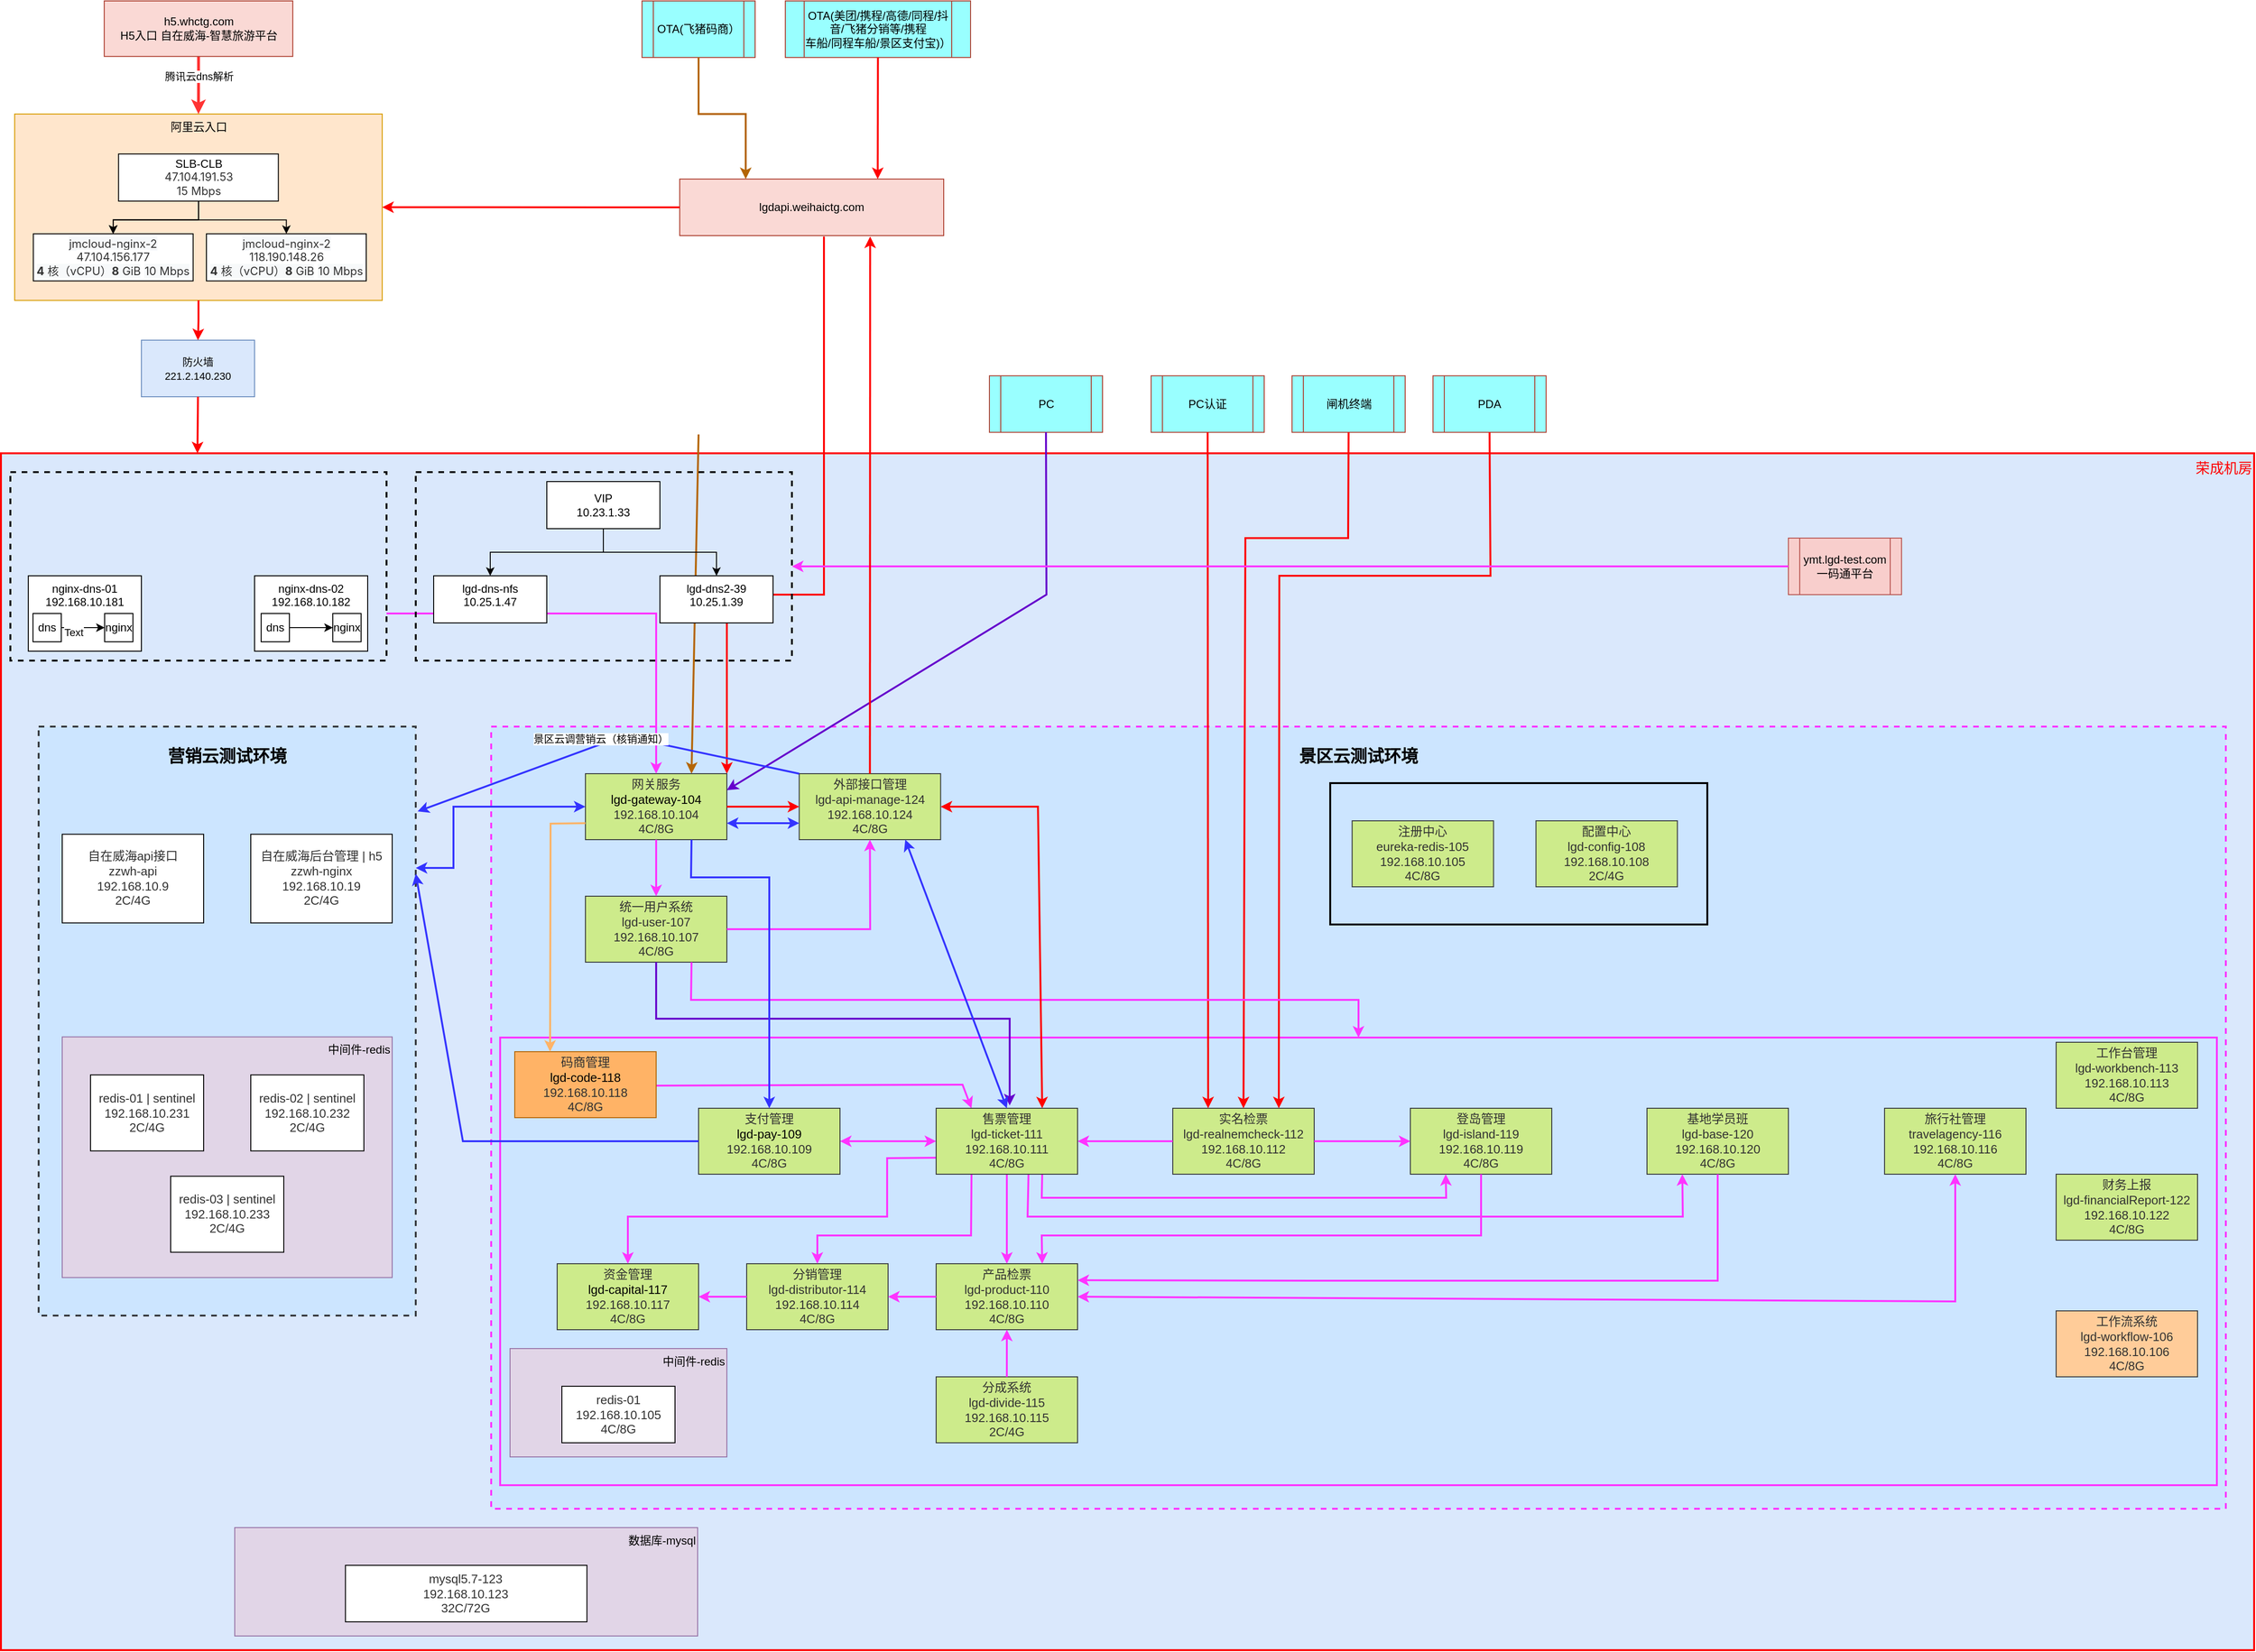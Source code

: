 <mxfile version="28.0.6">
  <diagram name="第 1 页" id="XN6WbOP7wRev5Zxsz_oX">
    <mxGraphModel dx="2849" dy="2221" grid="1" gridSize="10" guides="1" tooltips="1" connect="1" arrows="1" fold="1" page="1" pageScale="1" pageWidth="827" pageHeight="1169" math="0" shadow="0">
      <root>
        <mxCell id="0" />
        <mxCell id="1" parent="0" />
        <mxCell id="umgCvMGF8Q4jKKfUTwUB-13" value="&lt;font style=&quot;font-size: 15px; color: rgb(255, 0, 0);&quot;&gt;荣成机房&lt;/font&gt;" style="whiteSpace=wrap;html=1;fillColor=#dae8fc;strokeColor=#FF0000;rounded=0;align=right;verticalAlign=top;strokeWidth=2;" parent="1" vertex="1">
          <mxGeometry x="-80" y="320" width="2390" height="1270" as="geometry" />
        </mxCell>
        <mxCell id="7kykOVdzn0JzqWnfIJqe-28" value="" style="group" parent="1" vertex="1" connectable="0">
          <mxGeometry x="-40" y="610" width="400" height="625" as="geometry" />
        </mxCell>
        <mxCell id="7kykOVdzn0JzqWnfIJqe-13" value="&lt;h2 style=&quot;&quot;&gt;&lt;span style=&quot;background-color: transparent; color: light-dark(rgb(0, 0, 0), rgb(255, 255, 255));&quot;&gt;营销云测试环境&lt;/span&gt;&lt;/h2&gt;" style="rounded=0;whiteSpace=wrap;html=1;align=center;verticalAlign=top;fillColor=#cce5ff;strokeColor=#36393d;dashed=1;strokeWidth=2;" parent="7kykOVdzn0JzqWnfIJqe-28" vertex="1">
          <mxGeometry width="400" height="625" as="geometry" />
        </mxCell>
        <mxCell id="7kykOVdzn0JzqWnfIJqe-18" value="&lt;div&gt;&lt;span style=&quot;color: rgb(50, 50, 50); font-family: &amp;quot;Microsoft YaHei&amp;quot;, 微软雅黑, Arial; font-size: 13px; background-color: rgba(255, 255, 255, 0.01);&quot;&gt;自在威海api接口&lt;/span&gt;&lt;/div&gt;&lt;span style=&quot;color: rgb(50, 50, 50); font-family: &amp;quot;Microsoft YaHei&amp;quot;, 微软雅黑, Arial; font-size: 13px; background-color: rgba(255, 255, 255, 0.01);&quot;&gt;zzwh-api&lt;/span&gt;&lt;br style=&quot;color: rgb(50, 50, 50); font-family: &amp;quot;Microsoft YaHei&amp;quot;, 微软雅黑, Arial; font-size: 13px;&quot;&gt;&lt;span style=&quot;color: rgb(50, 50, 50); font-family: &amp;quot;Microsoft YaHei&amp;quot;, 微软雅黑, Arial; font-size: 13px; background-color: rgba(255, 255, 255, 0.01);&quot;&gt;192.168.10.9&lt;/span&gt;&lt;br style=&quot;color: rgb(50, 50, 50); font-family: &amp;quot;Microsoft YaHei&amp;quot;, 微软雅黑, Arial; font-size: 13px;&quot;&gt;&lt;span style=&quot;color: rgb(50, 50, 50); font-family: &amp;quot;Microsoft YaHei&amp;quot;, 微软雅黑, Arial; font-size: 13px; background-color: rgba(255, 255, 255, 0.01);&quot;&gt;2C/4G&lt;/span&gt;" style="rounded=0;whiteSpace=wrap;html=1;" parent="7kykOVdzn0JzqWnfIJqe-28" vertex="1">
          <mxGeometry x="25" y="114.247" width="150" height="94.086" as="geometry" />
        </mxCell>
        <mxCell id="7kykOVdzn0JzqWnfIJqe-19" value="&lt;div&gt;&lt;span style=&quot;color: rgb(50, 50, 50); font-family: &amp;quot;Microsoft YaHei&amp;quot;, 微软雅黑, Arial; font-size: 13px; background-color: rgba(255, 255, 255, 0.01);&quot;&gt;自在威海后台管理 | h5&lt;/span&gt;&lt;/div&gt;&lt;span style=&quot;color: rgb(50, 50, 50); font-family: &amp;quot;Microsoft YaHei&amp;quot;, 微软雅黑, Arial; font-size: 13px; background-color: rgba(255, 255, 255, 0.01);&quot;&gt;zzwh-nginx&lt;/span&gt;&lt;br style=&quot;color: rgb(50, 50, 50); font-family: &amp;quot;Microsoft YaHei&amp;quot;, 微软雅黑, Arial; font-size: 13px;&quot;&gt;&lt;span style=&quot;color: rgb(50, 50, 50); font-family: &amp;quot;Microsoft YaHei&amp;quot;, 微软雅黑, Arial; font-size: 13px; background-color: rgba(255, 255, 255, 0.01);&quot;&gt;192.168.10.19&lt;/span&gt;&lt;br style=&quot;color: rgb(50, 50, 50); font-family: &amp;quot;Microsoft YaHei&amp;quot;, 微软雅黑, Arial; font-size: 13px;&quot;&gt;&lt;span style=&quot;color: rgb(50, 50, 50); font-family: &amp;quot;Microsoft YaHei&amp;quot;, 微软雅黑, Arial; font-size: 13px; background-color: rgba(255, 255, 255, 0.01);&quot;&gt;2C/4G&lt;/span&gt;" style="whiteSpace=wrap;html=1;rounded=0;" parent="7kykOVdzn0JzqWnfIJqe-28" vertex="1">
          <mxGeometry x="225" y="114.247" width="150" height="94.086" as="geometry" />
        </mxCell>
        <mxCell id="7kykOVdzn0JzqWnfIJqe-24" value="中间件-redis" style="rounded=0;whiteSpace=wrap;html=1;align=right;verticalAlign=top;fillColor=#e1d5e7;strokeColor=#9673a6;" parent="7kykOVdzn0JzqWnfIJqe-28" vertex="1">
          <mxGeometry x="25" y="329.301" width="350" height="255.376" as="geometry" />
        </mxCell>
        <mxCell id="7kykOVdzn0JzqWnfIJqe-25" value="&lt;span style=&quot;color: rgb(50, 50, 50); font-family: &amp;quot;Microsoft YaHei&amp;quot;, 微软雅黑, Arial; font-size: 13px; background-color: rgba(255, 255, 255, 0.01);&quot;&gt;redis-01 | sentinel&lt;/span&gt;&lt;div style=&quot;resize: none; outline: none; font-size: 13px; color: rgb(50, 50, 50); font-family: &amp;quot;Microsoft YaHei&amp;quot;, 微软雅黑, Arial;&quot;&gt;192.168.10.231&lt;div style=&quot;resize: none; outline: none; font-size: inherit;&quot;&gt;2C/4G&lt;/div&gt;&lt;/div&gt;" style="rounded=0;whiteSpace=wrap;html=1;" parent="7kykOVdzn0JzqWnfIJqe-28" vertex="1">
          <mxGeometry x="55" y="369.624" width="120" height="80.645" as="geometry" />
        </mxCell>
        <mxCell id="7kykOVdzn0JzqWnfIJqe-26" value="&lt;span style=&quot;color: rgb(50, 50, 50); font-family: &amp;quot;Microsoft YaHei&amp;quot;, 微软雅黑, Arial; font-size: 13px; background-color: rgba(255, 255, 255, 0.01);&quot;&gt;redis-02 | sentinel&lt;/span&gt;&lt;div style=&quot;resize: none; outline: none; font-size: 13px; color: rgb(50, 50, 50); font-family: &amp;quot;Microsoft YaHei&amp;quot;, 微软雅黑, Arial;&quot;&gt;192.168.10.232&lt;div style=&quot;resize: none; outline: none; font-size: inherit;&quot;&gt;2C/4G&lt;/div&gt;&lt;/div&gt;" style="rounded=0;whiteSpace=wrap;html=1;" parent="7kykOVdzn0JzqWnfIJqe-28" vertex="1">
          <mxGeometry x="225" y="369.624" width="120" height="80.645" as="geometry" />
        </mxCell>
        <mxCell id="7kykOVdzn0JzqWnfIJqe-27" value="&lt;span style=&quot;color: rgb(50, 50, 50); font-family: &amp;quot;Microsoft YaHei&amp;quot;, 微软雅黑, Arial; font-size: 13px; background-color: rgba(255, 255, 255, 0.01);&quot;&gt;redis-03 | sentinel&lt;/span&gt;&lt;div style=&quot;resize: none; outline: none; font-size: 13px; color: rgb(50, 50, 50); font-family: &amp;quot;Microsoft YaHei&amp;quot;, 微软雅黑, Arial;&quot;&gt;192.168.10.233&lt;div style=&quot;resize: none; outline: none; font-size: inherit;&quot;&gt;2C/4G&lt;/div&gt;&lt;/div&gt;" style="rounded=0;whiteSpace=wrap;html=1;" parent="7kykOVdzn0JzqWnfIJqe-28" vertex="1">
          <mxGeometry x="140" y="477.151" width="120" height="80.645" as="geometry" />
        </mxCell>
        <mxCell id="7kykOVdzn0JzqWnfIJqe-42" value="&lt;h2 style=&quot;&quot;&gt;&lt;span style=&quot;background-color: transparent; color: light-dark(rgb(0, 0, 0), rgb(255, 255, 255));&quot;&gt;景区云测试环境&lt;/span&gt;&lt;/h2&gt;" style="rounded=0;whiteSpace=wrap;html=1;align=center;verticalAlign=top;fillColor=#cce5ff;strokeColor=#FF33FF;dashed=1;strokeWidth=2;" parent="1" vertex="1">
          <mxGeometry x="440" y="610" width="1840" height="830" as="geometry" />
        </mxCell>
        <mxCell id="iITyiV8JnJJ13BIh8I1--13" value="" style="rounded=0;whiteSpace=wrap;html=1;fillColor=none;strokeColor=#FF33FF;strokeWidth=2;" parent="1" vertex="1">
          <mxGeometry x="449.5" y="940" width="1821" height="475" as="geometry" />
        </mxCell>
        <mxCell id="7kykOVdzn0JzqWnfIJqe-49" value="&lt;div&gt;&lt;font face=&quot;Microsoft YaHei, 微软雅黑, Arial&quot; color=&quot;#323232&quot;&gt;&lt;span style=&quot;font-size: 13px; background-color: rgba(255, 255, 255, 0.01);&quot;&gt;登岛管理&lt;/span&gt;&lt;/font&gt;&lt;/div&gt;&lt;span style=&quot;color: rgb(50, 50, 50); font-family: &amp;quot;Microsoft YaHei&amp;quot;, 微软雅黑, Arial; font-size: 13px; background-color: rgba(255, 255, 255, 0.01);&quot;&gt;lgd-island-119&lt;/span&gt;&lt;br style=&quot;color: rgb(50, 50, 50); font-family: &amp;quot;Microsoft YaHei&amp;quot;, 微软雅黑, Arial; font-size: 13px;&quot;&gt;&lt;span style=&quot;color: rgb(50, 50, 50); font-family: &amp;quot;Microsoft YaHei&amp;quot;, 微软雅黑, Arial; font-size: 13px; background-color: rgba(255, 255, 255, 0.01);&quot;&gt;192.168.10.119&lt;/span&gt;&lt;br style=&quot;color: rgb(50, 50, 50); font-family: &amp;quot;Microsoft YaHei&amp;quot;, 微软雅黑, Arial; font-size: 13px;&quot;&gt;&lt;span style=&quot;color: rgb(50, 50, 50); font-family: &amp;quot;Microsoft YaHei&amp;quot;, 微软雅黑, Arial; font-size: 13px; background-color: rgba(255, 255, 255, 0.01);&quot;&gt;4C/8G&lt;/span&gt;" style="whiteSpace=wrap;html=1;rounded=0;fillColor=#cdeb8b;strokeColor=#36393d;align=center;" parent="1" vertex="1">
          <mxGeometry x="1415" y="1015" width="150" height="70" as="geometry" />
        </mxCell>
        <mxCell id="7kykOVdzn0JzqWnfIJqe-50" value="&lt;div&gt;&lt;font face=&quot;Microsoft YaHei, 微软雅黑, Arial&quot; color=&quot;#323232&quot;&gt;&lt;span style=&quot;font-size: 13px; background-color: rgba(255, 255, 255, 0.01);&quot;&gt;实名检票&lt;/span&gt;&lt;/font&gt;&lt;/div&gt;&lt;span style=&quot;color: rgb(50, 50, 50); font-family: &amp;quot;Microsoft YaHei&amp;quot;, 微软雅黑, Arial; font-size: 13px; background-color: rgba(255, 255, 255, 0.01);&quot;&gt;lgd-realnemcheck-112&lt;/span&gt;&lt;br style=&quot;color: rgb(50, 50, 50); font-family: &amp;quot;Microsoft YaHei&amp;quot;, 微软雅黑, Arial; font-size: 13px;&quot;&gt;&lt;span style=&quot;color: rgb(50, 50, 50); font-family: &amp;quot;Microsoft YaHei&amp;quot;, 微软雅黑, Arial; font-size: 13px; background-color: rgba(255, 255, 255, 0.01);&quot;&gt;192.168.10.112&lt;/span&gt;&lt;br style=&quot;color: rgb(50, 50, 50); font-family: &amp;quot;Microsoft YaHei&amp;quot;, 微软雅黑, Arial; font-size: 13px;&quot;&gt;&lt;span style=&quot;color: rgb(50, 50, 50); font-family: &amp;quot;Microsoft YaHei&amp;quot;, 微软雅黑, Arial; font-size: 13px; background-color: rgba(255, 255, 255, 0.01);&quot;&gt;4C/8G&lt;/span&gt;" style="rounded=0;whiteSpace=wrap;html=1;fillColor=#cdeb8b;strokeColor=#36393d;align=center;" parent="1" vertex="1">
          <mxGeometry x="1163" y="1015" width="150" height="70" as="geometry" />
        </mxCell>
        <mxCell id="7kykOVdzn0JzqWnfIJqe-51" value="&lt;div&gt;&lt;font face=&quot;Microsoft YaHei, 微软雅黑, Arial&quot; color=&quot;#323232&quot;&gt;&lt;span style=&quot;font-size: 13px; background-color: rgba(255, 255, 255, 0.01);&quot;&gt;旅行社管理&lt;/span&gt;&lt;/font&gt;&lt;/div&gt;&lt;span style=&quot;color: rgb(50, 50, 50); font-family: &amp;quot;Microsoft YaHei&amp;quot;, 微软雅黑, Arial; font-size: 13px; background-color: rgba(255, 255, 255, 0.01);&quot;&gt;travelagency-116&lt;/span&gt;&lt;br style=&quot;color: rgb(50, 50, 50); font-family: &amp;quot;Microsoft YaHei&amp;quot;, 微软雅黑, Arial; font-size: 13px;&quot;&gt;&lt;span style=&quot;color: rgb(50, 50, 50); font-family: &amp;quot;Microsoft YaHei&amp;quot;, 微软雅黑, Arial; font-size: 13px; background-color: rgba(255, 255, 255, 0.01);&quot;&gt;192.168.10.116&lt;/span&gt;&lt;br style=&quot;color: rgb(50, 50, 50); font-family: &amp;quot;Microsoft YaHei&amp;quot;, 微软雅黑, Arial; font-size: 13px;&quot;&gt;&lt;span style=&quot;color: rgb(50, 50, 50); font-family: &amp;quot;Microsoft YaHei&amp;quot;, 微软雅黑, Arial; font-size: 13px; background-color: rgba(255, 255, 255, 0.01);&quot;&gt;4C/8G&lt;/span&gt;" style="whiteSpace=wrap;html=1;rounded=0;fillColor=#cdeb8b;strokeColor=#36393d;align=center;" parent="1" vertex="1">
          <mxGeometry x="1918" y="1015" width="150" height="70" as="geometry" />
        </mxCell>
        <mxCell id="7kykOVdzn0JzqWnfIJqe-52" value="&lt;div&gt;&lt;font face=&quot;Microsoft YaHei, 微软雅黑, Arial&quot; color=&quot;#323232&quot;&gt;&lt;span style=&quot;font-size: 13px; background-color: rgba(255, 255, 255, 0.01);&quot;&gt;基地学员班&lt;/span&gt;&lt;/font&gt;&lt;/div&gt;&lt;span style=&quot;color: rgb(50, 50, 50); font-family: &amp;quot;Microsoft YaHei&amp;quot;, 微软雅黑, Arial; font-size: 13px; background-color: rgba(255, 255, 255, 0.01);&quot;&gt;lgd-base-120&lt;/span&gt;&lt;br style=&quot;color: rgb(50, 50, 50); font-family: &amp;quot;Microsoft YaHei&amp;quot;, 微软雅黑, Arial; font-size: 13px;&quot;&gt;&lt;span style=&quot;color: rgb(50, 50, 50); font-family: &amp;quot;Microsoft YaHei&amp;quot;, 微软雅黑, Arial; font-size: 13px; background-color: rgba(255, 255, 255, 0.01);&quot;&gt;192.168.10.120&lt;/span&gt;&lt;br style=&quot;color: rgb(50, 50, 50); font-family: &amp;quot;Microsoft YaHei&amp;quot;, 微软雅黑, Arial; font-size: 13px;&quot;&gt;&lt;span style=&quot;color: rgb(50, 50, 50); font-family: &amp;quot;Microsoft YaHei&amp;quot;, 微软雅黑, Arial; font-size: 13px; background-color: rgba(255, 255, 255, 0.01);&quot;&gt;4C/8G&lt;/span&gt;" style="rounded=0;whiteSpace=wrap;html=1;fillColor=#cdeb8b;strokeColor=#36393d;align=center;" parent="1" vertex="1">
          <mxGeometry x="1666" y="1015" width="150" height="70" as="geometry" />
        </mxCell>
        <mxCell id="7kykOVdzn0JzqWnfIJqe-54" value="&lt;div&gt;&lt;font color=&quot;#323232&quot; face=&quot;Microsoft YaHei, 微软雅黑, Arial&quot;&gt;&lt;span style=&quot;font-size: 13px; background-color: rgba(255, 255, 255, 0.01);&quot;&gt;资金管理&lt;/span&gt;&lt;/font&gt;&lt;/div&gt;&lt;div style=&quot;&quot;&gt;&lt;span style=&quot;background-color: transparent; font-size: 13px;&quot;&gt;&lt;font face=&quot;helvetica, arial, verdana, sans-serif&quot;&gt;lgd-capital-117&lt;/font&gt;&lt;/span&gt;&lt;/div&gt;&lt;span style=&quot;color: rgb(50, 50, 50); font-family: &amp;quot;Microsoft YaHei&amp;quot;, 微软雅黑, Arial; font-size: 13px; background-color: rgba(255, 255, 255, 0.01);&quot;&gt;192.168.10.117&lt;/span&gt;&lt;br style=&quot;color: rgb(50, 50, 50); font-family: &amp;quot;Microsoft YaHei&amp;quot;, 微软雅黑, Arial; font-size: 13px;&quot;&gt;&lt;span style=&quot;color: rgb(50, 50, 50); font-family: &amp;quot;Microsoft YaHei&amp;quot;, 微软雅黑, Arial; font-size: 13px; background-color: rgba(255, 255, 255, 0.01);&quot;&gt;4C/8G&lt;/span&gt;" style="rounded=0;whiteSpace=wrap;html=1;fillColor=#cdeb8b;strokeColor=#36393d;align=center;" parent="1" vertex="1">
          <mxGeometry x="510" y="1180" width="150" height="70" as="geometry" />
        </mxCell>
        <mxCell id="7kykOVdzn0JzqWnfIJqe-55" value="&lt;div&gt;&lt;font face=&quot;Microsoft YaHei, 微软雅黑, Arial&quot; color=&quot;#323232&quot;&gt;&lt;span style=&quot;font-size: 13px; background-color: rgba(255, 255, 255, 0.01);&quot;&gt;分销管理&lt;/span&gt;&lt;/font&gt;&lt;/div&gt;&lt;div&gt;&lt;font face=&quot;Microsoft YaHei, 微软雅黑, Arial&quot; color=&quot;#323232&quot;&gt;&lt;span style=&quot;background-color: rgba(255, 255, 255, 0.01);&quot;&gt;&lt;span style=&quot;font-size: 13px;&quot;&gt;lgd-distributor-114&lt;/span&gt;&lt;/span&gt;&lt;/font&gt;&lt;/div&gt;&lt;div&gt;&lt;font face=&quot;Microsoft YaHei, 微软雅黑, Arial&quot; color=&quot;#323232&quot;&gt;&lt;span style=&quot;background-color: rgba(255, 255, 255, 0.01);&quot;&gt;&lt;span style=&quot;color: rgb(50, 50, 50); font-size: 13px; background-color: rgba(255, 255, 255, 0.01);&quot;&gt;192.168.10.114&lt;/span&gt;&lt;br style=&quot;background-color: rgb(236, 236, 236); color: rgb(50, 50, 50); font-size: 13px;&quot;&gt;&lt;span style=&quot;color: rgb(50, 50, 50); font-size: 13px; background-color: rgba(255, 255, 255, 0.01);&quot;&gt;4C/8G&lt;/span&gt;&lt;span style=&quot;font-size: 13px;&quot;&gt;&lt;/span&gt;&lt;/span&gt;&lt;/font&gt;&lt;/div&gt;" style="whiteSpace=wrap;html=1;rounded=0;fillColor=#cdeb8b;strokeColor=#36393d;align=center;" parent="1" vertex="1">
          <mxGeometry x="711" y="1180" width="150" height="70" as="geometry" />
        </mxCell>
        <mxCell id="7kykOVdzn0JzqWnfIJqe-56" value="&lt;div&gt;&lt;font face=&quot;Microsoft YaHei, 微软雅黑, Arial&quot; color=&quot;#323232&quot;&gt;&lt;span style=&quot;font-size: 13px; background-color: rgba(255, 255, 255, 0.01);&quot;&gt;产品检票&lt;/span&gt;&lt;/font&gt;&lt;/div&gt;&lt;span style=&quot;color: rgb(50, 50, 50); font-family: &amp;quot;Microsoft YaHei&amp;quot;, 微软雅黑, Arial; font-size: 13px; background-color: rgba(255, 255, 255, 0.01);&quot;&gt;lgd-product-110&lt;/span&gt;&lt;br style=&quot;color: rgb(50, 50, 50); font-family: &amp;quot;Microsoft YaHei&amp;quot;, 微软雅黑, Arial; font-size: 13px;&quot;&gt;&lt;span style=&quot;color: rgb(50, 50, 50); font-family: &amp;quot;Microsoft YaHei&amp;quot;, 微软雅黑, Arial; font-size: 13px; background-color: rgba(255, 255, 255, 0.01);&quot;&gt;192.168.10.110&lt;/span&gt;&lt;br style=&quot;color: rgb(50, 50, 50); font-family: &amp;quot;Microsoft YaHei&amp;quot;, 微软雅黑, Arial; font-size: 13px;&quot;&gt;&lt;span style=&quot;color: rgb(50, 50, 50); font-family: &amp;quot;Microsoft YaHei&amp;quot;, 微软雅黑, Arial; font-size: 13px; background-color: rgba(255, 255, 255, 0.01);&quot;&gt;4C/8G&lt;/span&gt;" style="rounded=0;whiteSpace=wrap;html=1;fillColor=#cdeb8b;strokeColor=#36393d;align=center;" parent="1" vertex="1">
          <mxGeometry x="912" y="1180" width="150" height="70" as="geometry" />
        </mxCell>
        <mxCell id="7kykOVdzn0JzqWnfIJqe-57" value="&lt;div&gt;&lt;font face=&quot;Microsoft YaHei, 微软雅黑, Arial&quot; color=&quot;#323232&quot;&gt;&lt;span style=&quot;font-size: 13px; background-color: rgba(255, 255, 255, 0.01);&quot;&gt;分成系统&lt;/span&gt;&lt;/font&gt;&lt;/div&gt;&lt;span style=&quot;color: rgb(50, 50, 50); font-family: &amp;quot;Microsoft YaHei&amp;quot;, 微软雅黑, Arial; font-size: 13px; background-color: rgba(255, 255, 255, 0.01);&quot;&gt;lgd-divide-115&lt;/span&gt;&lt;br style=&quot;color: rgb(50, 50, 50); font-family: &amp;quot;Microsoft YaHei&amp;quot;, 微软雅黑, Arial; font-size: 13px;&quot;&gt;&lt;span style=&quot;color: rgb(50, 50, 50); font-family: &amp;quot;Microsoft YaHei&amp;quot;, 微软雅黑, Arial; font-size: 13px; background-color: rgba(255, 255, 255, 0.01);&quot;&gt;192.168.10.115&lt;/span&gt;&lt;br style=&quot;color: rgb(50, 50, 50); font-family: &amp;quot;Microsoft YaHei&amp;quot;, 微软雅黑, Arial; font-size: 13px;&quot;&gt;&lt;span style=&quot;color: rgb(50, 50, 50); font-family: &amp;quot;Microsoft YaHei&amp;quot;, 微软雅黑, Arial; font-size: 13px; background-color: rgba(255, 255, 255, 0.01);&quot;&gt;2C/4G&lt;/span&gt;" style="rounded=0;whiteSpace=wrap;html=1;fillColor=#cdeb8b;strokeColor=#36393d;align=center;" parent="1" vertex="1">
          <mxGeometry x="912" y="1300" width="150" height="70" as="geometry" />
        </mxCell>
        <mxCell id="7kykOVdzn0JzqWnfIJqe-67" value="&lt;div&gt;&lt;font face=&quot;Microsoft YaHei, 微软雅黑, Arial&quot; color=&quot;#323232&quot;&gt;&lt;span style=&quot;font-size: 13px; background-color: rgba(255, 255, 255, 0.01);&quot;&gt;工作台管理&lt;/span&gt;&lt;/font&gt;&lt;/div&gt;&lt;span style=&quot;color: rgb(50, 50, 50); font-family: &amp;quot;Microsoft YaHei&amp;quot;, 微软雅黑, Arial; font-size: 13px; background-color: rgba(255, 255, 255, 0.01);&quot;&gt;lgd-workbench-113&lt;/span&gt;&lt;br style=&quot;color: rgb(50, 50, 50); font-family: &amp;quot;Microsoft YaHei&amp;quot;, 微软雅黑, Arial; font-size: 13px;&quot;&gt;&lt;span style=&quot;color: rgb(50, 50, 50); font-family: &amp;quot;Microsoft YaHei&amp;quot;, 微软雅黑, Arial; font-size: 13px; background-color: rgba(255, 255, 255, 0.01);&quot;&gt;192.168.10.113&lt;/span&gt;&lt;br style=&quot;color: rgb(50, 50, 50); font-family: &amp;quot;Microsoft YaHei&amp;quot;, 微软雅黑, Arial; font-size: 13px;&quot;&gt;&lt;span style=&quot;color: rgb(50, 50, 50); font-family: &amp;quot;Microsoft YaHei&amp;quot;, 微软雅黑, Arial; font-size: 13px; background-color: rgba(255, 255, 255, 0.01);&quot;&gt;4C/8G&lt;/span&gt;" style="whiteSpace=wrap;html=1;rounded=0;fillColor=#cdeb8b;strokeColor=#36393d;align=center;" parent="1" vertex="1">
          <mxGeometry x="2100" y="945" width="150" height="70" as="geometry" />
        </mxCell>
        <mxCell id="7kykOVdzn0JzqWnfIJqe-71" value="" style="edgeStyle=orthogonalEdgeStyle;rounded=0;orthogonalLoop=1;jettySize=auto;html=1;" parent="1" edge="1">
          <mxGeometry relative="1" as="geometry">
            <mxPoint x="1925" y="775" as="sourcePoint" />
          </mxGeometry>
        </mxCell>
        <mxCell id="7kykOVdzn0JzqWnfIJqe-72" value="&lt;div&gt;&lt;font face=&quot;Microsoft YaHei, 微软雅黑, Arial&quot; color=&quot;#323232&quot;&gt;&lt;span style=&quot;font-size: 13px; background-color: rgba(255, 255, 255, 0.01);&quot;&gt;财务上报&lt;/span&gt;&lt;/font&gt;&lt;/div&gt;&lt;span style=&quot;color: rgb(50, 50, 50); font-family: &amp;quot;Microsoft YaHei&amp;quot;, 微软雅黑, Arial; font-size: 13px; background-color: rgba(255, 255, 255, 0.01);&quot;&gt;lgd-financialReport-122&lt;/span&gt;&lt;br style=&quot;color: rgb(50, 50, 50); font-family: &amp;quot;Microsoft YaHei&amp;quot;, 微软雅黑, Arial; font-size: 13px;&quot;&gt;&lt;span style=&quot;color: rgb(50, 50, 50); font-family: &amp;quot;Microsoft YaHei&amp;quot;, 微软雅黑, Arial; font-size: 13px; background-color: rgba(255, 255, 255, 0.01);&quot;&gt;192.168.10.122&lt;/span&gt;&lt;br style=&quot;color: rgb(50, 50, 50); font-family: &amp;quot;Microsoft YaHei&amp;quot;, 微软雅黑, Arial; font-size: 13px;&quot;&gt;&lt;span style=&quot;color: rgb(50, 50, 50); font-family: &amp;quot;Microsoft YaHei&amp;quot;, 微软雅黑, Arial; font-size: 13px; background-color: rgba(255, 255, 255, 0.01);&quot;&gt;4C/8G&lt;/span&gt;" style="whiteSpace=wrap;html=1;rounded=0;fillColor=#cdeb8b;strokeColor=#36393d;align=center;" parent="1" vertex="1">
          <mxGeometry x="2100" y="1085" width="150" height="70" as="geometry" />
        </mxCell>
        <mxCell id="7kykOVdzn0JzqWnfIJqe-73" value="&lt;div&gt;&lt;font face=&quot;Microsoft YaHei, 微软雅黑, Arial&quot; color=&quot;#323232&quot;&gt;&lt;span style=&quot;font-size: 13px; background-color: rgba(255, 255, 255, 0.01);&quot;&gt;工作流系统&lt;/span&gt;&lt;/font&gt;&lt;/div&gt;&lt;span style=&quot;color: rgb(50, 50, 50); font-family: &amp;quot;Microsoft YaHei&amp;quot;, 微软雅黑, Arial; font-size: 13px; background-color: rgba(255, 255, 255, 0.01);&quot;&gt;lgd-workflow-106&lt;/span&gt;&lt;br style=&quot;color: rgb(50, 50, 50); font-family: &amp;quot;Microsoft YaHei&amp;quot;, 微软雅黑, Arial; font-size: 13px;&quot;&gt;&lt;span style=&quot;color: rgb(50, 50, 50); font-family: &amp;quot;Microsoft YaHei&amp;quot;, 微软雅黑, Arial; font-size: 13px; background-color: rgba(255, 255, 255, 0.01);&quot;&gt;192.168.10.106&lt;/span&gt;&lt;br style=&quot;color: rgb(50, 50, 50); font-family: &amp;quot;Microsoft YaHei&amp;quot;, 微软雅黑, Arial; font-size: 13px;&quot;&gt;&lt;span style=&quot;color: rgb(50, 50, 50); font-family: &amp;quot;Microsoft YaHei&amp;quot;, 微软雅黑, Arial; font-size: 13px; background-color: rgba(255, 255, 255, 0.01);&quot;&gt;4C/8G&lt;/span&gt;" style="whiteSpace=wrap;html=1;rounded=0;fillColor=#ffcc99;strokeColor=#36393d;align=center;" parent="1" vertex="1">
          <mxGeometry x="2100" y="1230" width="150" height="70" as="geometry" />
        </mxCell>
        <mxCell id="7kykOVdzn0JzqWnfIJqe-83" value="" style="group" parent="1" vertex="1" connectable="0">
          <mxGeometry x="460" y="1270" width="230" height="115" as="geometry" />
        </mxCell>
        <mxCell id="7kykOVdzn0JzqWnfIJqe-45" value="中间件-redis" style="rounded=0;whiteSpace=wrap;html=1;align=right;verticalAlign=top;fillColor=#e1d5e7;strokeColor=#9673a6;" parent="7kykOVdzn0JzqWnfIJqe-83" vertex="1">
          <mxGeometry width="230" height="115" as="geometry" />
        </mxCell>
        <mxCell id="7kykOVdzn0JzqWnfIJqe-82" value="&lt;span style=&quot;color: rgb(50, 50, 50); font-family: &amp;quot;Microsoft YaHei&amp;quot;, 微软雅黑, Arial; font-size: 13px; background-color: rgba(255, 255, 255, 0.01);&quot;&gt;redis-01&lt;/span&gt;&lt;div style=&quot;resize: none; outline: none; font-size: 13px; color: rgb(50, 50, 50); font-family: &amp;quot;Microsoft YaHei&amp;quot;, 微软雅黑, Arial;&quot;&gt;192.168.10.105&lt;div style=&quot;resize: none; outline: none; font-size: inherit;&quot;&gt;4C/8G&lt;/div&gt;&lt;/div&gt;" style="rounded=0;whiteSpace=wrap;html=1;" parent="7kykOVdzn0JzqWnfIJqe-83" vertex="1">
          <mxGeometry x="55" y="40" width="120" height="60" as="geometry" />
        </mxCell>
        <mxCell id="7kykOVdzn0JzqWnfIJqe-90" value="" style="group" parent="1" vertex="1" connectable="0">
          <mxGeometry x="-65.43" y="-160" width="389.86" height="317.76" as="geometry" />
        </mxCell>
        <mxCell id="umgCvMGF8Q4jKKfUTwUB-12" value="" style="group" parent="7kykOVdzn0JzqWnfIJqe-90" vertex="1" connectable="0">
          <mxGeometry y="120" width="389.86" height="197.76" as="geometry" />
        </mxCell>
        <mxCell id="umgCvMGF8Q4jKKfUTwUB-1" value="阿里云入口" style="whiteSpace=wrap;html=1;fillColor=#ffe6cc;strokeColor=#d79b00;rounded=0;align=center;verticalAlign=top;" parent="umgCvMGF8Q4jKKfUTwUB-12" vertex="1">
          <mxGeometry width="389.86" height="197.76" as="geometry" />
        </mxCell>
        <mxCell id="umgCvMGF8Q4jKKfUTwUB-3" value="SLB-CLB&lt;div&gt;&lt;span style=&quot;color: rgb(51, 51, 51); font-family: -apple-system, BlinkMacSystemFont, &amp;quot;Segoe UI&amp;quot;, &amp;quot;PingFang SC&amp;quot;, &amp;quot;Hiragino Sans GB&amp;quot;, &amp;quot;Microsoft YaHei&amp;quot;, &amp;quot;Helvetica Neue&amp;quot;, Helvetica, Arial, sans-serif; text-align: start; white-space: pre; background-color: rgb(255, 255, 255);&quot;&gt;47.104.191.53&lt;/span&gt;&lt;/div&gt;&lt;div&gt;&lt;span style=&quot;color: rgb(51, 51, 51); font-family: -apple-system, BlinkMacSystemFont, &amp;quot;Segoe UI&amp;quot;, &amp;quot;PingFang SC&amp;quot;, &amp;quot;Hiragino Sans GB&amp;quot;, &amp;quot;Microsoft YaHei&amp;quot;, &amp;quot;Helvetica Neue&amp;quot;, Helvetica, Arial, sans-serif; text-align: start; white-space: pre; background-color: rgb(255, 255, 255);&quot;&gt;&lt;span style=&quot;white-space: normal;&quot;&gt;15 Mbps&lt;/span&gt;&lt;/span&gt;&lt;/div&gt;" style="rounded=0;whiteSpace=wrap;html=1;" parent="umgCvMGF8Q4jKKfUTwUB-12" vertex="1">
          <mxGeometry x="110.18" y="42.38" width="169.5" height="50" as="geometry" />
        </mxCell>
        <mxCell id="umgCvMGF8Q4jKKfUTwUB-4" value="&lt;span style=&quot;color: rgb(51, 51, 51); font-family: -apple-system, BlinkMacSystemFont, &amp;quot;Segoe UI&amp;quot;, &amp;quot;PingFang SC&amp;quot;, &amp;quot;Hiragino Sans GB&amp;quot;, &amp;quot;Microsoft YaHei&amp;quot;, &amp;quot;Helvetica Neue&amp;quot;, Helvetica, Arial, sans-serif; text-align: start; background-color: rgb(246, 248, 250);&quot;&gt;jmcloud-nginx-2&lt;/span&gt;&lt;br&gt;&lt;div&gt;&lt;span style=&quot;color: rgb(51, 51, 51); font-family: -apple-system, BlinkMacSystemFont, &amp;quot;Segoe UI&amp;quot;, &amp;quot;PingFang SC&amp;quot;, &amp;quot;Hiragino Sans GB&amp;quot;, &amp;quot;Microsoft YaHei&amp;quot;, &amp;quot;Helvetica Neue&amp;quot;, Helvetica, Arial, sans-serif; text-align: start; white-space: pre; background-color: rgb(255, 255, 255);&quot;&gt;47.104.156.177&lt;/span&gt;&lt;/div&gt;&lt;div&gt;&lt;span style=&quot;color: rgb(51, 51, 51); font-family: -apple-system, BlinkMacSystemFont, &amp;quot;Segoe UI&amp;quot;, &amp;quot;PingFang SC&amp;quot;, &amp;quot;Hiragino Sans GB&amp;quot;, &amp;quot;Microsoft YaHei&amp;quot;, &amp;quot;Helvetica Neue&amp;quot;, Helvetica, Arial, sans-serif; text-align: start; white-space: pre; background-color: rgb(255, 255, 255);&quot;&gt;&lt;span style=&quot;box-sizing: border-box; overscroll-behavior-x: none; white-space: normal; background-color: rgb(247, 249, 250);&quot;&gt;&lt;span style=&quot;box-sizing: border-box; overscroll-behavior-x: none;&quot;&gt;&lt;span style=&quot;box-sizing: border-box; overscroll-behavior-x: none; font-weight: bolder;&quot; data-spm-anchor-id=&quot;5176.ecscore_server.0.i1.7d0b4df59nE4pS&quot;&gt;4&lt;/span&gt;&amp;nbsp;核（vCPU）&lt;/span&gt;&lt;span style=&quot;box-sizing: border-box; overscroll-behavior-x: none;&quot;&gt;&lt;span style=&quot;box-sizing: border-box; overscroll-behavior-x: none; font-weight: bolder;&quot;&gt;8&lt;/span&gt;&lt;span style=&quot;box-sizing: border-box; overscroll-behavior-x: none;&quot;&gt;&amp;nbsp;GiB&lt;/span&gt;&lt;/span&gt;&lt;/span&gt;&lt;span style=&quot;box-sizing: border-box; overscroll-behavior-x: none; white-space: normal; background-color: rgb(247, 249, 250); margin-left: 4px;&quot; class=&quot;ecs-core-tooltip-open&quot;&gt;&lt;span style=&quot;box-sizing: border-box; overscroll-behavior-x: none;&quot;&gt;&lt;span style=&quot;box-sizing: border-box; overscroll-behavior-x: none;&quot; data-spm-anchor-id=&quot;5176.ecscore_server.0.i0.7d0b4df59nE4pS&quot;&gt;10 Mbps&lt;/span&gt;&lt;/span&gt;&lt;/span&gt;&lt;/span&gt;&lt;/div&gt;" style="rounded=0;whiteSpace=wrap;html=1;" parent="umgCvMGF8Q4jKKfUTwUB-12" vertex="1">
          <mxGeometry x="19.776" y="127.131" width="169.5" height="50" as="geometry" />
        </mxCell>
        <mxCell id="umgCvMGF8Q4jKKfUTwUB-9" value="&lt;div&gt;&lt;span style=&quot;color: rgb(51, 51, 51); font-family: -apple-system, BlinkMacSystemFont, &amp;quot;Segoe UI&amp;quot;, &amp;quot;PingFang SC&amp;quot;, &amp;quot;Hiragino Sans GB&amp;quot;, &amp;quot;Microsoft YaHei&amp;quot;, &amp;quot;Helvetica Neue&amp;quot;, Helvetica, Arial, sans-serif; text-align: start; background-color: rgb(246, 248, 250);&quot;&gt;jmcloud-nginx-2&lt;/span&gt;&lt;span style=&quot;color: rgb(51, 51, 51); font-family: -apple-system, BlinkMacSystemFont, &amp;quot;Segoe UI&amp;quot;, &amp;quot;PingFang SC&amp;quot;, &amp;quot;Hiragino Sans GB&amp;quot;, &amp;quot;Microsoft YaHei&amp;quot;, &amp;quot;Helvetica Neue&amp;quot;, Helvetica, Arial, sans-serif; text-align: start; white-space: pre; background-color: rgb(255, 255, 255);&quot;&gt;&lt;/span&gt;&lt;/div&gt;&lt;span style=&quot;color: rgb(51, 51, 51); font-family: -apple-system, BlinkMacSystemFont, &amp;quot;Segoe UI&amp;quot;, &amp;quot;PingFang SC&amp;quot;, &amp;quot;Hiragino Sans GB&amp;quot;, &amp;quot;Microsoft YaHei&amp;quot;, &amp;quot;Helvetica Neue&amp;quot;, Helvetica, Arial, sans-serif; text-align: start; white-space: pre; background-color: rgb(255, 255, 255);&quot;&gt;118.190.148.26&lt;/span&gt;&lt;div&gt;&lt;span style=&quot;color: rgb(51, 51, 51); font-family: -apple-system, BlinkMacSystemFont, &amp;quot;Segoe UI&amp;quot;, &amp;quot;PingFang SC&amp;quot;, &amp;quot;Hiragino Sans GB&amp;quot;, &amp;quot;Microsoft YaHei&amp;quot;, &amp;quot;Helvetica Neue&amp;quot;, Helvetica, Arial, sans-serif; text-align: start; white-space: pre; background-color: rgb(255, 255, 255);&quot;&gt;&lt;span style=&quot;box-sizing: border-box; overscroll-behavior-x: none; white-space: normal; background-color: rgb(247, 249, 250);&quot;&gt;&lt;span style=&quot;box-sizing: border-box; overscroll-behavior-x: none;&quot;&gt;&lt;span style=&quot;box-sizing: border-box; overscroll-behavior-x: none; font-weight: bolder;&quot; data-spm-anchor-id=&quot;5176.ecscore_server.0.i1.7d0b4df59nE4pS&quot;&gt;4&lt;/span&gt;&amp;nbsp;核（vCPU）&lt;/span&gt;&lt;span style=&quot;box-sizing: border-box; overscroll-behavior-x: none;&quot;&gt;&lt;span style=&quot;box-sizing: border-box; overscroll-behavior-x: none; font-weight: bolder;&quot;&gt;8&lt;/span&gt;&lt;span style=&quot;box-sizing: border-box; overscroll-behavior-x: none;&quot;&gt;&amp;nbsp;GiB&lt;/span&gt;&lt;/span&gt;&lt;/span&gt;&lt;span style=&quot;box-sizing: border-box; overscroll-behavior-x: none; white-space: normal; background-color: rgb(247, 249, 250); margin-left: 4px;&quot; class=&quot;ecs-core-tooltip-open&quot;&gt;&lt;span style=&quot;box-sizing: border-box; overscroll-behavior-x: none;&quot;&gt;&lt;span style=&quot;box-sizing: border-box; overscroll-behavior-x: none;&quot; data-spm-anchor-id=&quot;5176.ecscore_server.0.i0.7d0b4df59nE4pS&quot;&gt;10 Mbps&lt;/span&gt;&lt;/span&gt;&lt;/span&gt;&lt;/span&gt;&lt;/div&gt;" style="whiteSpace=wrap;html=1;rounded=0;" parent="umgCvMGF8Q4jKKfUTwUB-12" vertex="1">
          <mxGeometry x="203.405" y="127.131" width="169.5" height="50" as="geometry" />
        </mxCell>
        <mxCell id="umgCvMGF8Q4jKKfUTwUB-5" value="" style="edgeStyle=orthogonalEdgeStyle;rounded=0;orthogonalLoop=1;jettySize=auto;html=1;" parent="umgCvMGF8Q4jKKfUTwUB-12" source="umgCvMGF8Q4jKKfUTwUB-3" target="umgCvMGF8Q4jKKfUTwUB-4" edge="1">
          <mxGeometry relative="1" as="geometry" />
        </mxCell>
        <mxCell id="umgCvMGF8Q4jKKfUTwUB-6" value="" style="edgeStyle=orthogonalEdgeStyle;rounded=0;orthogonalLoop=1;jettySize=auto;html=1;" parent="umgCvMGF8Q4jKKfUTwUB-12" source="umgCvMGF8Q4jKKfUTwUB-3" target="umgCvMGF8Q4jKKfUTwUB-4" edge="1">
          <mxGeometry relative="1" as="geometry" />
        </mxCell>
        <mxCell id="umgCvMGF8Q4jKKfUTwUB-7" value="" style="edgeStyle=orthogonalEdgeStyle;rounded=0;orthogonalLoop=1;jettySize=auto;html=1;" parent="umgCvMGF8Q4jKKfUTwUB-12" source="umgCvMGF8Q4jKKfUTwUB-3" target="umgCvMGF8Q4jKKfUTwUB-4" edge="1">
          <mxGeometry relative="1" as="geometry" />
        </mxCell>
        <mxCell id="umgCvMGF8Q4jKKfUTwUB-8" value="" style="edgeStyle=orthogonalEdgeStyle;rounded=0;orthogonalLoop=1;jettySize=auto;html=1;" parent="umgCvMGF8Q4jKKfUTwUB-12" source="umgCvMGF8Q4jKKfUTwUB-3" target="umgCvMGF8Q4jKKfUTwUB-4" edge="1">
          <mxGeometry relative="1" as="geometry" />
        </mxCell>
        <mxCell id="umgCvMGF8Q4jKKfUTwUB-10" value="" style="edgeStyle=orthogonalEdgeStyle;rounded=0;orthogonalLoop=1;jettySize=auto;html=1;" parent="umgCvMGF8Q4jKKfUTwUB-12" source="umgCvMGF8Q4jKKfUTwUB-3" target="umgCvMGF8Q4jKKfUTwUB-9" edge="1">
          <mxGeometry relative="1" as="geometry" />
        </mxCell>
        <mxCell id="umgCvMGF8Q4jKKfUTwUB-24" style="edgeStyle=orthogonalEdgeStyle;rounded=0;orthogonalLoop=1;jettySize=auto;html=1;entryX=0.5;entryY=0;entryDx=0;entryDy=0;fillColor=#f8cecc;strokeColor=light-dark(#FF3333,#D7817E);strokeWidth=3;" parent="7kykOVdzn0JzqWnfIJqe-90" source="umgCvMGF8Q4jKKfUTwUB-22" target="umgCvMGF8Q4jKKfUTwUB-1" edge="1">
          <mxGeometry relative="1" as="geometry" />
        </mxCell>
        <mxCell id="hrGcY8F_n0ikThURvunG-1" value="腾讯云dns解析" style="edgeLabel;html=1;align=center;verticalAlign=middle;resizable=0;points=[];" parent="umgCvMGF8Q4jKKfUTwUB-24" vertex="1" connectable="0">
          <mxGeometry x="-0.332" relative="1" as="geometry">
            <mxPoint as="offset" />
          </mxGeometry>
        </mxCell>
        <mxCell id="umgCvMGF8Q4jKKfUTwUB-22" value="&lt;div style=&quot;&quot;&gt;&lt;span style=&quot;text-wrap-mode: nowrap;&quot;&gt;h5.whctg.com&lt;/span&gt;&lt;/div&gt;&lt;div style=&quot;text-wrap-mode: nowrap;&quot;&gt;&lt;font&gt;H5入口 自在威海-智慧旅游平台&lt;/font&gt;&lt;/div&gt;" style="whiteSpace=wrap;html=1;verticalAlign=middle;fillColor=#fad9d5;strokeColor=#ae4132;rounded=0;" parent="7kykOVdzn0JzqWnfIJqe-90" vertex="1">
          <mxGeometry x="95" width="200" height="58.88" as="geometry" />
        </mxCell>
        <mxCell id="7kykOVdzn0JzqWnfIJqe-99" style="edgeStyle=none;rounded=0;orthogonalLoop=1;jettySize=auto;html=1;exitX=1;exitY=0.5;exitDx=0;exitDy=0;strokeColor=#FF33FF;strokeWidth=2;entryX=0.25;entryY=0;entryDx=0;entryDy=0;" parent="1" target="7kykOVdzn0JzqWnfIJqe-44" edge="1">
          <mxGeometry relative="1" as="geometry">
            <mxPoint x="615" y="991" as="sourcePoint" />
            <mxPoint x="870" y="1010" as="targetPoint" />
            <Array as="points">
              <mxPoint x="940" y="990" />
            </Array>
          </mxGeometry>
        </mxCell>
        <mxCell id="7kykOVdzn0JzqWnfIJqe-91" value="&lt;div&gt;&lt;font face=&quot;Microsoft YaHei, 微软雅黑, Arial&quot; color=&quot;#323232&quot;&gt;&lt;span style=&quot;font-size: 13px; background-color: rgba(255, 255, 255, 0.01);&quot;&gt;码商管理&lt;/span&gt;&lt;/font&gt;&lt;/div&gt;&lt;div style=&quot;&quot;&gt;&lt;font face=&quot;helvetica, arial, verdana, sans-serif&quot;&gt;&lt;span style=&quot;font-size: 13px;&quot;&gt;lgd-code-118&lt;/span&gt;&lt;/font&gt;&lt;/div&gt;&lt;span style=&quot;color: rgb(50, 50, 50); font-family: &amp;quot;Microsoft YaHei&amp;quot;, 微软雅黑, Arial; font-size: 13px; background-color: rgba(255, 255, 255, 0.01);&quot;&gt;192.168.10.118&lt;/span&gt;&lt;br style=&quot;color: rgb(50, 50, 50); font-family: &amp;quot;Microsoft YaHei&amp;quot;, 微软雅黑, Arial; font-size: 13px;&quot;&gt;&lt;span style=&quot;color: rgb(50, 50, 50); font-family: &amp;quot;Microsoft YaHei&amp;quot;, 微软雅黑, Arial; font-size: 13px; background-color: rgba(255, 255, 255, 0.01);&quot;&gt;4C/8G&lt;/span&gt;" style="rounded=0;whiteSpace=wrap;html=1;fillColor=#FFB366;strokeColor=#b46504;align=center;" parent="1" vertex="1">
          <mxGeometry x="465" y="955" width="150" height="70" as="geometry" />
        </mxCell>
        <mxCell id="7kykOVdzn0JzqWnfIJqe-95" value="OTA(飞猪码商）" style="shape=process;whiteSpace=wrap;html=1;backgroundOutline=1;fillColor=#99FFFF;strokeColor=#ae4132;" parent="1" vertex="1">
          <mxGeometry x="600" y="-160" width="120" height="60" as="geometry" />
        </mxCell>
        <mxCell id="7kykOVdzn0JzqWnfIJqe-97" value="" style="edgeStyle=none;orthogonalLoop=1;jettySize=auto;html=1;rounded=0;entryX=0.75;entryY=0;entryDx=0;entryDy=0;strokeColor=#b46504;strokeWidth=2;fillColor=#fad7ac;" parent="1" target="7kykOVdzn0JzqWnfIJqe-58" edge="1">
          <mxGeometry width="80" relative="1" as="geometry">
            <mxPoint x="660" y="300" as="sourcePoint" />
            <mxPoint x="880" y="230" as="targetPoint" />
            <Array as="points" />
          </mxGeometry>
        </mxCell>
        <mxCell id="7kykOVdzn0JzqWnfIJqe-100" value="OTA(美团/携程/高德/同程/抖音/飞猪分销等/&lt;span style=&quot;background-color: transparent;&quot;&gt;携程&lt;br&gt;&lt;/span&gt;&lt;span style=&quot;background-color: transparent;&quot;&gt;车船/同程车船/景区支付宝)&lt;/span&gt;）" style="shape=process;whiteSpace=wrap;html=1;backgroundOutline=1;fillColor=#99FFFF;strokeColor=#ae4132;" parent="1" vertex="1">
          <mxGeometry x="752" y="-160" width="196.5" height="60" as="geometry" />
        </mxCell>
        <mxCell id="7kykOVdzn0JzqWnfIJqe-101" value="PC" style="shape=process;whiteSpace=wrap;html=1;backgroundOutline=1;fillColor=#99FFFF;strokeColor=#ae4132;" parent="1" vertex="1">
          <mxGeometry x="968.5" y="237.76" width="120" height="60" as="geometry" />
        </mxCell>
        <mxCell id="7kykOVdzn0JzqWnfIJqe-103" value="" style="edgeStyle=none;orthogonalLoop=1;jettySize=auto;html=1;rounded=0;entryX=1;entryY=0;entryDx=0;entryDy=0;fillColor=#e51400;strokeColor=light-dark(#ff0000, #ff7777);strokeWidth=2;" parent="1" target="7kykOVdzn0JzqWnfIJqe-58" edge="1">
          <mxGeometry width="80" relative="1" as="geometry">
            <mxPoint x="793" y="90" as="sourcePoint" />
            <mxPoint x="880" y="645" as="targetPoint" />
            <Array as="points">
              <mxPoint x="793" y="470" />
              <mxPoint x="690" y="470" />
            </Array>
          </mxGeometry>
        </mxCell>
        <mxCell id="7kykOVdzn0JzqWnfIJqe-105" value="" style="edgeStyle=none;orthogonalLoop=1;jettySize=auto;html=1;rounded=0;exitX=0.5;exitY=1;exitDx=0;exitDy=0;strokeColor=light-dark(#6600CC,#EDEDED);strokeWidth=2;entryX=1;entryY=0.25;entryDx=0;entryDy=0;" parent="1" source="7kykOVdzn0JzqWnfIJqe-101" target="7kykOVdzn0JzqWnfIJqe-58" edge="1">
          <mxGeometry width="80" relative="1" as="geometry">
            <mxPoint x="1020" y="420" as="sourcePoint" />
            <mxPoint x="1020" y="1010" as="targetPoint" />
            <Array as="points">
              <mxPoint x="1029" y="470" />
            </Array>
          </mxGeometry>
        </mxCell>
        <mxCell id="7kykOVdzn0JzqWnfIJqe-106" value="PC认证" style="shape=process;whiteSpace=wrap;html=1;backgroundOutline=1;fillColor=#99FFFF;strokeColor=#ae4132;" parent="1" vertex="1">
          <mxGeometry x="1140" y="237.76" width="120" height="60" as="geometry" />
        </mxCell>
        <mxCell id="7kykOVdzn0JzqWnfIJqe-107" value="闸机终端" style="shape=process;whiteSpace=wrap;html=1;backgroundOutline=1;fillColor=#99FFFF;strokeColor=#ae4132;" parent="1" vertex="1">
          <mxGeometry x="1289.5" y="237.76" width="120" height="60" as="geometry" />
        </mxCell>
        <mxCell id="7kykOVdzn0JzqWnfIJqe-108" value="PDA" style="shape=process;whiteSpace=wrap;html=1;backgroundOutline=1;fillColor=#99FFFF;strokeColor=#ae4132;" parent="1" vertex="1">
          <mxGeometry x="1439" y="237.76" width="120" height="60" as="geometry" />
        </mxCell>
        <mxCell id="7kykOVdzn0JzqWnfIJqe-109" value="" style="edgeStyle=none;orthogonalLoop=1;jettySize=auto;html=1;rounded=0;exitX=0.5;exitY=1;exitDx=0;exitDy=0;entryX=0.25;entryY=0;entryDx=0;entryDy=0;strokeColor=light-dark(#ff0000, #ededed);strokeWidth=2;" parent="1" source="7kykOVdzn0JzqWnfIJqe-106" target="7kykOVdzn0JzqWnfIJqe-50" edge="1">
          <mxGeometry width="80" relative="1" as="geometry">
            <mxPoint x="1270" y="520" as="sourcePoint" />
            <mxPoint x="1181" y="640" as="targetPoint" />
            <Array as="points" />
          </mxGeometry>
        </mxCell>
        <mxCell id="7kykOVdzn0JzqWnfIJqe-110" value="" style="edgeStyle=none;orthogonalLoop=1;jettySize=auto;html=1;rounded=0;exitX=0.5;exitY=1;exitDx=0;exitDy=0;entryX=0.5;entryY=0;entryDx=0;entryDy=0;strokeColor=#FF0000;strokeWidth=2;" parent="1" source="7kykOVdzn0JzqWnfIJqe-107" target="7kykOVdzn0JzqWnfIJqe-50" edge="1">
          <mxGeometry width="80" relative="1" as="geometry">
            <mxPoint x="1270" y="520" as="sourcePoint" />
            <mxPoint x="1350" y="520" as="targetPoint" />
            <Array as="points">
              <mxPoint x="1349" y="410" />
              <mxPoint x="1240" y="410" />
            </Array>
          </mxGeometry>
        </mxCell>
        <mxCell id="7kykOVdzn0JzqWnfIJqe-111" value="" style="edgeStyle=none;orthogonalLoop=1;jettySize=auto;html=1;rounded=0;exitX=0.5;exitY=1;exitDx=0;exitDy=0;entryX=0.75;entryY=0;entryDx=0;entryDy=0;strokeColor=#FF0000;strokeWidth=2;" parent="1" source="7kykOVdzn0JzqWnfIJqe-108" target="7kykOVdzn0JzqWnfIJqe-50" edge="1">
          <mxGeometry width="80" relative="1" as="geometry">
            <mxPoint x="1270" y="520" as="sourcePoint" />
            <mxPoint x="1350" y="520" as="targetPoint" />
            <Array as="points">
              <mxPoint x="1500" y="450" />
              <mxPoint x="1276" y="450" />
            </Array>
          </mxGeometry>
        </mxCell>
        <mxCell id="7kykOVdzn0JzqWnfIJqe-112" value="" style="edgeStyle=none;orthogonalLoop=1;jettySize=auto;html=1;rounded=0;entryX=0;entryY=0.5;entryDx=0;entryDy=0;startArrow=classic;startFill=1;strokeWidth=2;fillColor=#d80073;strokeColor=#FF33FF;exitX=1;exitY=0.5;exitDx=0;exitDy=0;" parent="1" source="7kykOVdzn0JzqWnfIJqe-43" target="7kykOVdzn0JzqWnfIJqe-44" edge="1">
          <mxGeometry width="80" relative="1" as="geometry">
            <mxPoint x="810" y="1049.29" as="sourcePoint" />
            <mxPoint x="890" y="1049.29" as="targetPoint" />
            <Array as="points" />
          </mxGeometry>
        </mxCell>
        <mxCell id="7kykOVdzn0JzqWnfIJqe-113" value="" style="edgeStyle=none;orthogonalLoop=1;jettySize=auto;html=1;rounded=0;entryX=0;entryY=0.5;entryDx=0;entryDy=0;startArrow=classic;startFill=1;strokeWidth=2;fillColor=#d80073;strokeColor=#FF33FF;exitX=1;exitY=0.5;exitDx=0;exitDy=0;endArrow=none;endFill=0;" parent="1" source="7kykOVdzn0JzqWnfIJqe-44" target="7kykOVdzn0JzqWnfIJqe-50" edge="1">
          <mxGeometry width="80" relative="1" as="geometry">
            <mxPoint x="1060" y="1049.29" as="sourcePoint" />
            <mxPoint x="1162" y="1049.29" as="targetPoint" />
            <Array as="points" />
          </mxGeometry>
        </mxCell>
        <mxCell id="7kykOVdzn0JzqWnfIJqe-114" value="" style="edgeStyle=none;orthogonalLoop=1;jettySize=auto;html=1;rounded=0;entryX=0;entryY=0.5;entryDx=0;entryDy=0;startArrow=none;startFill=0;strokeWidth=2;fillColor=#d80073;strokeColor=#FF33FF;exitX=1;exitY=0.5;exitDx=0;exitDy=0;" parent="1" source="7kykOVdzn0JzqWnfIJqe-50" target="7kykOVdzn0JzqWnfIJqe-49" edge="1">
          <mxGeometry width="80" relative="1" as="geometry">
            <mxPoint x="1324" y="1049.29" as="sourcePoint" />
            <mxPoint x="1426" y="1049.29" as="targetPoint" />
            <Array as="points" />
          </mxGeometry>
        </mxCell>
        <mxCell id="7kykOVdzn0JzqWnfIJqe-116" value="" style="edgeStyle=none;orthogonalLoop=1;jettySize=auto;html=1;rounded=0;exitX=0.5;exitY=1;exitDx=0;exitDy=0;entryX=0.5;entryY=0;entryDx=0;entryDy=0;strokeColor=#FF33FF;strokeWidth=2;" parent="1" source="7kykOVdzn0JzqWnfIJqe-44" target="7kykOVdzn0JzqWnfIJqe-56" edge="1">
          <mxGeometry width="80" relative="1" as="geometry">
            <mxPoint x="1010" y="1320" as="sourcePoint" />
            <mxPoint x="1090" y="1320" as="targetPoint" />
            <Array as="points" />
          </mxGeometry>
        </mxCell>
        <mxCell id="7kykOVdzn0JzqWnfIJqe-118" value="" style="edgeStyle=none;orthogonalLoop=1;jettySize=auto;html=1;rounded=0;exitX=0.75;exitY=1;exitDx=0;exitDy=0;entryX=0.25;entryY=1;entryDx=0;entryDy=0;strokeColor=#FF33FF;strokeWidth=2;" parent="1" source="7kykOVdzn0JzqWnfIJqe-44" target="7kykOVdzn0JzqWnfIJqe-49" edge="1">
          <mxGeometry width="80" relative="1" as="geometry">
            <mxPoint x="1010" y="1320" as="sourcePoint" />
            <mxPoint x="1090" y="1320" as="targetPoint" />
            <Array as="points">
              <mxPoint x="1024" y="1110" />
              <mxPoint x="1250" y="1110" />
              <mxPoint x="1453" y="1110" />
            </Array>
          </mxGeometry>
        </mxCell>
        <mxCell id="7kykOVdzn0JzqWnfIJqe-119" value="" style="edgeStyle=none;orthogonalLoop=1;jettySize=auto;html=1;rounded=0;entryX=0.25;entryY=1;entryDx=0;entryDy=0;exitX=0.653;exitY=1;exitDx=0;exitDy=0;exitPerimeter=0;strokeColor=#FF33FF;strokeWidth=2;" parent="1" source="7kykOVdzn0JzqWnfIJqe-44" target="7kykOVdzn0JzqWnfIJqe-52" edge="1">
          <mxGeometry width="80" relative="1" as="geometry">
            <mxPoint x="1009" y="1100" as="sourcePoint" />
            <mxPoint x="1090" y="1320" as="targetPoint" />
            <Array as="points">
              <mxPoint x="1009" y="1130" />
              <mxPoint x="1704" y="1130" />
            </Array>
          </mxGeometry>
        </mxCell>
        <mxCell id="7kykOVdzn0JzqWnfIJqe-120" value="" style="edgeStyle=none;orthogonalLoop=1;jettySize=auto;html=1;rounded=0;exitX=0.75;exitY=0;exitDx=0;exitDy=0;entryX=0.5;entryY=1;entryDx=0;entryDy=0;startArrow=classic;startFill=1;endArrow=none;endFill=0;strokeColor=#FF33FF;strokeWidth=2;" parent="1" source="7kykOVdzn0JzqWnfIJqe-56" target="7kykOVdzn0JzqWnfIJqe-49" edge="1">
          <mxGeometry width="80" relative="1" as="geometry">
            <mxPoint x="1010" y="1320" as="sourcePoint" />
            <mxPoint x="1090" y="1320" as="targetPoint" />
            <Array as="points">
              <mxPoint x="1024" y="1150" />
              <mxPoint x="1260" y="1150" />
              <mxPoint x="1490" y="1150" />
            </Array>
          </mxGeometry>
        </mxCell>
        <mxCell id="7kykOVdzn0JzqWnfIJqe-121" value="" style="edgeStyle=none;orthogonalLoop=1;jettySize=auto;html=1;rounded=0;exitX=1;exitY=0.25;exitDx=0;exitDy=0;entryX=0.5;entryY=1;entryDx=0;entryDy=0;startArrow=classic;startFill=1;endArrow=none;endFill=0;strokeColor=#FF33FF;strokeWidth=2;" parent="1" source="7kykOVdzn0JzqWnfIJqe-56" target="7kykOVdzn0JzqWnfIJqe-52" edge="1">
          <mxGeometry width="80" relative="1" as="geometry">
            <mxPoint x="1010" y="1320" as="sourcePoint" />
            <mxPoint x="1090" y="1320" as="targetPoint" />
            <Array as="points">
              <mxPoint x="1310" y="1198" />
              <mxPoint x="1570" y="1198" />
              <mxPoint x="1741" y="1198" />
            </Array>
          </mxGeometry>
        </mxCell>
        <mxCell id="7kykOVdzn0JzqWnfIJqe-122" value="" style="edgeStyle=none;orthogonalLoop=1;jettySize=auto;html=1;rounded=0;exitX=1;exitY=0.5;exitDx=0;exitDy=0;entryX=0.5;entryY=1;entryDx=0;entryDy=0;startArrow=classic;startFill=1;strokeColor=#FF33FF;strokeWidth=2;" parent="1" source="7kykOVdzn0JzqWnfIJqe-56" target="7kykOVdzn0JzqWnfIJqe-51" edge="1">
          <mxGeometry width="80" relative="1" as="geometry">
            <mxPoint x="1420" y="1320" as="sourcePoint" />
            <mxPoint x="1500" y="1320" as="targetPoint" />
            <Array as="points">
              <mxPoint x="1993" y="1220" />
            </Array>
          </mxGeometry>
        </mxCell>
        <mxCell id="7kykOVdzn0JzqWnfIJqe-123" value="" style="edgeStyle=none;orthogonalLoop=1;jettySize=auto;html=1;rounded=0;exitX=1;exitY=0.5;exitDx=0;exitDy=0;entryX=0;entryY=0.5;entryDx=0;entryDy=0;strokeColor=#FF33FF;startArrow=classic;startFill=1;strokeWidth=2;endArrow=none;endFill=0;" parent="1" source="7kykOVdzn0JzqWnfIJqe-55" target="7kykOVdzn0JzqWnfIJqe-56" edge="1">
          <mxGeometry width="80" relative="1" as="geometry">
            <mxPoint x="1050" y="1320" as="sourcePoint" />
            <mxPoint x="1130" y="1320" as="targetPoint" />
            <Array as="points" />
          </mxGeometry>
        </mxCell>
        <mxCell id="7kykOVdzn0JzqWnfIJqe-125" value="" style="edgeStyle=none;orthogonalLoop=1;jettySize=auto;html=1;rounded=0;entryX=0.5;entryY=1;entryDx=0;entryDy=0;exitX=0.5;exitY=0;exitDx=0;exitDy=0;strokeColor=#FF33FF;strokeWidth=2;" parent="1" source="7kykOVdzn0JzqWnfIJqe-57" target="7kykOVdzn0JzqWnfIJqe-56" edge="1">
          <mxGeometry width="80" relative="1" as="geometry">
            <mxPoint x="1050" y="1180" as="sourcePoint" />
            <mxPoint x="1130" y="1180" as="targetPoint" />
            <Array as="points" />
          </mxGeometry>
        </mxCell>
        <mxCell id="7kykOVdzn0JzqWnfIJqe-126" value="" style="edgeStyle=none;orthogonalLoop=1;jettySize=auto;html=1;rounded=0;entryX=0.5;entryY=0;entryDx=0;entryDy=0;exitX=0.25;exitY=1;exitDx=0;exitDy=0;strokeColor=#FF33FF;strokeWidth=2;" parent="1" source="7kykOVdzn0JzqWnfIJqe-44" target="7kykOVdzn0JzqWnfIJqe-55" edge="1">
          <mxGeometry width="80" relative="1" as="geometry">
            <mxPoint x="1050" y="1180" as="sourcePoint" />
            <mxPoint x="1130" y="1180" as="targetPoint" />
            <Array as="points">
              <mxPoint x="949" y="1150" />
              <mxPoint x="786" y="1150" />
            </Array>
          </mxGeometry>
        </mxCell>
        <mxCell id="7kykOVdzn0JzqWnfIJqe-127" value="" style="edgeStyle=none;orthogonalLoop=1;jettySize=auto;html=1;rounded=0;entryX=0.5;entryY=0;entryDx=0;entryDy=0;exitX=0;exitY=0.75;exitDx=0;exitDy=0;strokeColor=#FF33FF;strokeWidth=2;" parent="1" source="7kykOVdzn0JzqWnfIJqe-44" target="7kykOVdzn0JzqWnfIJqe-54" edge="1">
          <mxGeometry width="80" relative="1" as="geometry">
            <mxPoint x="1050" y="1180" as="sourcePoint" />
            <mxPoint x="1130" y="1180" as="targetPoint" />
            <Array as="points">
              <mxPoint x="860" y="1068" />
              <mxPoint x="860" y="1130" />
              <mxPoint x="585" y="1130" />
            </Array>
          </mxGeometry>
        </mxCell>
        <mxCell id="7kykOVdzn0JzqWnfIJqe-128" value="" style="edgeStyle=none;orthogonalLoop=1;jettySize=auto;html=1;rounded=0;entryX=1;entryY=0.5;entryDx=0;entryDy=0;exitX=0;exitY=0.5;exitDx=0;exitDy=0;strokeColor=#FF33FF;strokeWidth=2;" parent="1" source="7kykOVdzn0JzqWnfIJqe-55" target="7kykOVdzn0JzqWnfIJqe-54" edge="1">
          <mxGeometry width="80" relative="1" as="geometry">
            <mxPoint x="1050" y="1030" as="sourcePoint" />
            <mxPoint x="1130" y="1030" as="targetPoint" />
            <Array as="points" />
          </mxGeometry>
        </mxCell>
        <mxCell id="7kykOVdzn0JzqWnfIJqe-138" value="" style="group" parent="1" vertex="1" connectable="0">
          <mxGeometry x="168" y="1460" width="491" height="115" as="geometry" />
        </mxCell>
        <mxCell id="7kykOVdzn0JzqWnfIJqe-85" value="数据库-mysql" style="rounded=0;whiteSpace=wrap;html=1;align=right;verticalAlign=top;fillColor=#e1d5e7;strokeColor=#9673a6;" parent="7kykOVdzn0JzqWnfIJqe-138" vertex="1">
          <mxGeometry width="491" height="115" as="geometry" />
        </mxCell>
        <mxCell id="7kykOVdzn0JzqWnfIJqe-86" value="&lt;span style=&quot;color: rgb(50, 50, 50); font-family: &amp;quot;Microsoft YaHei&amp;quot;, 微软雅黑, Arial; font-size: 13px; background-color: rgba(255, 255, 255, 0.01);&quot;&gt;mysql5.7-123&lt;/span&gt;&lt;div style=&quot;resize: none; outline: none; font-size: 13px; color: rgb(50, 50, 50); font-family: &amp;quot;Microsoft YaHei&amp;quot;, 微软雅黑, Arial;&quot;&gt;192.168.10.123&lt;div style=&quot;resize: none; outline: none; font-size: inherit;&quot;&gt;32C/72G&lt;/div&gt;&lt;/div&gt;" style="rounded=0;whiteSpace=wrap;html=1;" parent="7kykOVdzn0JzqWnfIJqe-138" vertex="1">
          <mxGeometry x="117.413" y="40" width="256.174" height="60" as="geometry" />
        </mxCell>
        <mxCell id="7kykOVdzn0JzqWnfIJqe-139" value="" style="edgeStyle=none;orthogonalLoop=1;jettySize=auto;html=1;rounded=0;entryX=0;entryY=0.5;entryDx=0;entryDy=0;strokeColor=#3333FF;strokeWidth=2;startArrow=classic;startFill=1;fillColor=#0050ef;" parent="1" target="7kykOVdzn0JzqWnfIJqe-58" edge="1">
          <mxGeometry width="80" relative="1" as="geometry">
            <mxPoint x="360" y="760" as="sourcePoint" />
            <mxPoint x="750" y="870" as="targetPoint" />
            <Array as="points">
              <mxPoint x="400" y="760" />
              <mxPoint x="400" y="695" />
            </Array>
          </mxGeometry>
        </mxCell>
        <mxCell id="7kykOVdzn0JzqWnfIJqe-59" value="&lt;div&gt;&lt;font face=&quot;Microsoft YaHei, 微软雅黑, Arial&quot; color=&quot;#323232&quot;&gt;&lt;span style=&quot;font-size: 13px; background-color: rgba(255, 255, 255, 0.01);&quot;&gt;外部接口管理&lt;/span&gt;&lt;/font&gt;&lt;/div&gt;&lt;div&gt;&lt;font face=&quot;Microsoft YaHei, 微软雅黑, Arial&quot; color=&quot;#323232&quot;&gt;&lt;span style=&quot;font-size: 13px;&quot;&gt;lgd-api-manage-124&lt;/span&gt;&lt;/font&gt;&lt;/div&gt;&lt;div&gt;&lt;font face=&quot;Microsoft YaHei, 微软雅黑, Arial&quot; color=&quot;#323232&quot;&gt;&lt;span style=&quot;background-color: rgba(255, 255, 255, 0.01);&quot;&gt;&lt;span style=&quot;color: rgb(50, 50, 50); font-size: 13px; background-color: rgba(255, 255, 255, 0.01);&quot;&gt;192.168.10.124&lt;/span&gt;&lt;br style=&quot;background-color: rgb(236, 236, 236); color: rgb(50, 50, 50); font-size: 13px;&quot;&gt;&lt;span style=&quot;color: rgb(50, 50, 50); font-size: 13px; background-color: rgba(255, 255, 255, 0.01);&quot;&gt;4C/8G&lt;/span&gt;&lt;span style=&quot;font-size: 13px;&quot;&gt;&lt;/span&gt;&lt;/span&gt;&lt;/font&gt;&lt;/div&gt;" style="whiteSpace=wrap;html=1;rounded=0;fillColor=#cdeb8b;strokeColor=#36393d;align=center;" parent="1" vertex="1">
          <mxGeometry x="766.75" y="660" width="150" height="70" as="geometry" />
        </mxCell>
        <mxCell id="iITyiV8JnJJ13BIh8I1--3" value="ymt.lgd-test.com&lt;div&gt;一码通平台&lt;/div&gt;" style="shape=process;whiteSpace=wrap;html=1;backgroundOutline=1;fillColor=#f8cecc;strokeColor=#b85450;" parent="1" vertex="1">
          <mxGeometry x="1816" y="410" width="120" height="60" as="geometry" />
        </mxCell>
        <mxCell id="iITyiV8JnJJ13BIh8I1--4" value="" style="edgeStyle=none;orthogonalLoop=1;jettySize=auto;html=1;rounded=0;entryX=1;entryY=0.5;entryDx=0;entryDy=0;exitX=0;exitY=0.5;exitDx=0;exitDy=0;strokeColor=#FF33FF;strokeWidth=2;" parent="1" source="iITyiV8JnJJ13BIh8I1--3" target="0cAWCuBhK8sL3BYv6XPo-22" edge="1">
          <mxGeometry width="80" relative="1" as="geometry">
            <mxPoint x="1150" y="510" as="sourcePoint" />
            <mxPoint x="1230" y="510" as="targetPoint" />
            <Array as="points" />
          </mxGeometry>
        </mxCell>
        <mxCell id="7kykOVdzn0JzqWnfIJqe-58" value="&lt;div&gt;&lt;font face=&quot;Microsoft YaHei, 微软雅黑, Arial&quot; color=&quot;#323232&quot;&gt;&lt;span style=&quot;font-size: 13px; background-color: rgba(255, 255, 255, 0.01);&quot;&gt;网关服务&lt;/span&gt;&lt;/font&gt;&lt;/div&gt;&lt;div style=&quot;&quot;&gt;&lt;font face=&quot;helvetica, arial, verdana, sans-serif&quot;&gt;&lt;span style=&quot;font-size: 13px;&quot;&gt;lgd-gateway-104&lt;/span&gt;&lt;/font&gt;&lt;/div&gt;&lt;span style=&quot;color: rgb(50, 50, 50); font-family: &amp;quot;Microsoft YaHei&amp;quot;, 微软雅黑, Arial; font-size: 13px; background-color: rgba(255, 255, 255, 0.01);&quot;&gt;192.168.10.104&lt;/span&gt;&lt;br style=&quot;color: rgb(50, 50, 50); font-family: &amp;quot;Microsoft YaHei&amp;quot;, 微软雅黑, Arial; font-size: 13px;&quot;&gt;&lt;span style=&quot;color: rgb(50, 50, 50); font-family: &amp;quot;Microsoft YaHei&amp;quot;, 微软雅黑, Arial; font-size: 13px; background-color: rgba(255, 255, 255, 0.01);&quot;&gt;4C/8G&lt;/span&gt;" style="rounded=0;whiteSpace=wrap;html=1;fillColor=#cdeb8b;strokeColor=#36393d;align=center;" parent="1" vertex="1">
          <mxGeometry x="540" y="660" width="150" height="70" as="geometry" />
        </mxCell>
        <mxCell id="7kykOVdzn0JzqWnfIJqe-62" value="&lt;div&gt;&lt;font face=&quot;Microsoft YaHei, 微软雅黑, Arial&quot; color=&quot;#323232&quot;&gt;&lt;span style=&quot;font-size: 13px; background-color: rgba(255, 255, 255, 0.01);&quot;&gt;统一用户系统&lt;/span&gt;&lt;/font&gt;&lt;/div&gt;&lt;span style=&quot;color: rgb(50, 50, 50); font-family: &amp;quot;Microsoft YaHei&amp;quot;, 微软雅黑, Arial; font-size: 13px; background-color: rgba(255, 255, 255, 0.01);&quot;&gt;lgd-user-107&lt;/span&gt;&lt;br style=&quot;color: rgb(50, 50, 50); font-family: &amp;quot;Microsoft YaHei&amp;quot;, 微软雅黑, Arial; font-size: 13px;&quot;&gt;&lt;span style=&quot;color: rgb(50, 50, 50); font-family: &amp;quot;Microsoft YaHei&amp;quot;, 微软雅黑, Arial; font-size: 13px; background-color: rgba(255, 255, 255, 0.01);&quot;&gt;192.168.10.107&lt;/span&gt;&lt;br style=&quot;color: rgb(50, 50, 50); font-family: &amp;quot;Microsoft YaHei&amp;quot;, 微软雅黑, Arial; font-size: 13px;&quot;&gt;&lt;span style=&quot;color: rgb(50, 50, 50); font-family: &amp;quot;Microsoft YaHei&amp;quot;, 微软雅黑, Arial; font-size: 13px; background-color: rgba(255, 255, 255, 0.01);&quot;&gt;4C/8G&lt;/span&gt;" style="rounded=0;whiteSpace=wrap;html=1;fillColor=#cdeb8b;strokeColor=#36393d;align=center;" parent="1" vertex="1">
          <mxGeometry x="540" y="790" width="150" height="70" as="geometry" />
        </mxCell>
        <mxCell id="iITyiV8JnJJ13BIh8I1--6" value="" style="edgeStyle=none;orthogonalLoop=1;jettySize=auto;html=1;rounded=0;exitX=1;exitY=0.5;exitDx=0;exitDy=0;entryX=0;entryY=0.5;entryDx=0;entryDy=0;strokeColor=#FF0000;strokeWidth=2;" parent="1" source="7kykOVdzn0JzqWnfIJqe-58" target="7kykOVdzn0JzqWnfIJqe-59" edge="1">
          <mxGeometry width="80" relative="1" as="geometry">
            <mxPoint x="1270" y="730" as="sourcePoint" />
            <mxPoint x="1350" y="730" as="targetPoint" />
            <Array as="points" />
          </mxGeometry>
        </mxCell>
        <mxCell id="iITyiV8JnJJ13BIh8I1--8" value="" style="edgeStyle=none;orthogonalLoop=1;jettySize=auto;html=1;rounded=0;exitX=1;exitY=0.75;exitDx=0;exitDy=0;entryX=0.5;entryY=0;entryDx=0;entryDy=0;strokeColor=#FF33FF;strokeWidth=2;" parent="1" source="7kykOVdzn0JzqWnfIJqe-11" target="7kykOVdzn0JzqWnfIJqe-58" edge="1">
          <mxGeometry width="80" relative="1" as="geometry">
            <mxPoint x="1270" y="730" as="sourcePoint" />
            <mxPoint x="1350" y="730" as="targetPoint" />
            <Array as="points">
              <mxPoint x="615" y="490" />
            </Array>
          </mxGeometry>
        </mxCell>
        <mxCell id="iITyiV8JnJJ13BIh8I1--9" value="" style="edgeStyle=none;orthogonalLoop=1;jettySize=auto;html=1;rounded=0;exitX=0.5;exitY=1;exitDx=0;exitDy=0;entryX=0.5;entryY=0;entryDx=0;entryDy=0;strokeWidth=2;strokeColor=#FF33FF;" parent="1" source="7kykOVdzn0JzqWnfIJqe-58" target="7kykOVdzn0JzqWnfIJqe-62" edge="1">
          <mxGeometry width="80" relative="1" as="geometry">
            <mxPoint x="1270" y="730" as="sourcePoint" />
            <mxPoint x="1350" y="730" as="targetPoint" />
            <Array as="points" />
          </mxGeometry>
        </mxCell>
        <mxCell id="iITyiV8JnJJ13BIh8I1--10" value="" style="edgeStyle=none;orthogonalLoop=1;jettySize=auto;html=1;rounded=0;exitX=1;exitY=0.5;exitDx=0;exitDy=0;entryX=0.5;entryY=1;entryDx=0;entryDy=0;strokeColor=#FF33FF;strokeWidth=2;" parent="1" source="7kykOVdzn0JzqWnfIJqe-62" target="7kykOVdzn0JzqWnfIJqe-59" edge="1">
          <mxGeometry width="80" relative="1" as="geometry">
            <mxPoint x="1270" y="730" as="sourcePoint" />
            <mxPoint x="1350" y="730" as="targetPoint" />
            <Array as="points">
              <mxPoint x="842" y="825" />
            </Array>
          </mxGeometry>
        </mxCell>
        <mxCell id="iITyiV8JnJJ13BIh8I1--11" value="" style="group" parent="1" vertex="1" connectable="0">
          <mxGeometry x="1330" y="670" width="400" height="150" as="geometry" />
        </mxCell>
        <mxCell id="7kykOVdzn0JzqWnfIJqe-66" value="" style="rounded=0;whiteSpace=wrap;html=1;fillColor=none;strokeWidth=2;" parent="iITyiV8JnJJ13BIh8I1--11" vertex="1">
          <mxGeometry width="400" height="150" as="geometry" />
        </mxCell>
        <mxCell id="7kykOVdzn0JzqWnfIJqe-60" value="&lt;div&gt;&lt;font face=&quot;Microsoft YaHei, 微软雅黑, Arial&quot; color=&quot;#323232&quot;&gt;&lt;span style=&quot;font-size: 13px; background-color: rgba(255, 255, 255, 0.01);&quot;&gt;注册中心&lt;/span&gt;&lt;/font&gt;&lt;/div&gt;&lt;span style=&quot;background-color: rgba(255, 255, 255, 0.01); color: rgb(50, 50, 50);&quot;&gt;&lt;font face=&quot;Microsoft YaHei, 微软雅黑, Arial&quot; color=&quot;#323232&quot;&gt;&lt;span style=&quot;font-size: 13px;&quot;&gt;eureka-redis-105&lt;/span&gt;&lt;/font&gt;&lt;/span&gt;&lt;div&gt;&lt;span style=&quot;background-color: rgba(255, 255, 255, 0.01); color: rgb(50, 50, 50);&quot;&gt;&lt;font style=&quot;color: rgb(50, 50, 50);&quot; face=&quot;Microsoft YaHei, 微软雅黑, Arial&quot;&gt;&lt;span style=&quot;font-size: 13px;&quot;&gt;192.168.10.105&lt;/span&gt;&lt;/font&gt;&lt;/span&gt;&lt;br style=&quot;color: rgb(50, 50, 50); font-family: &amp;quot;Microsoft YaHei&amp;quot;, 微软雅黑, Arial; font-size: 13px;&quot;&gt;&lt;span style=&quot;color: rgb(50, 50, 50); font-family: &amp;quot;Microsoft YaHei&amp;quot;, 微软雅黑, Arial; font-size: 13px; background-color: rgba(255, 255, 255, 0.01);&quot;&gt;4C/8G&lt;/span&gt;&lt;/div&gt;" style="rounded=0;whiteSpace=wrap;html=1;fillColor=#cdeb8b;strokeColor=#36393d;align=center;" parent="iITyiV8JnJJ13BIh8I1--11" vertex="1">
          <mxGeometry x="23.25" y="40" width="150" height="70" as="geometry" />
        </mxCell>
        <mxCell id="7kykOVdzn0JzqWnfIJqe-61" value="&lt;div&gt;&lt;font face=&quot;Microsoft YaHei, 微软雅黑, Arial&quot; color=&quot;#323232&quot;&gt;&lt;span style=&quot;font-size: 13px; background-color: rgba(255, 255, 255, 0.01);&quot;&gt;配置中心&lt;/span&gt;&lt;/font&gt;&lt;/div&gt;&lt;span style=&quot;color: rgb(50, 50, 50); font-family: &amp;quot;Microsoft YaHei&amp;quot;, 微软雅黑, Arial; font-size: 13px; background-color: rgba(255, 255, 255, 0.01);&quot;&gt;lgd-config-108&lt;/span&gt;&lt;br style=&quot;color: rgb(50, 50, 50); font-family: &amp;quot;Microsoft YaHei&amp;quot;, 微软雅黑, Arial; font-size: 13px;&quot;&gt;&lt;span style=&quot;color: rgb(50, 50, 50); font-family: &amp;quot;Microsoft YaHei&amp;quot;, 微软雅黑, Arial; font-size: 13px; background-color: rgba(255, 255, 255, 0.01);&quot;&gt;192.168.10.108&lt;/span&gt;&lt;br style=&quot;color: rgb(50, 50, 50); font-family: &amp;quot;Microsoft YaHei&amp;quot;, 微软雅黑, Arial; font-size: 13px;&quot;&gt;&lt;span style=&quot;color: rgb(50, 50, 50); font-family: &amp;quot;Microsoft YaHei&amp;quot;, 微软雅黑, Arial; font-size: 13px; background-color: rgba(255, 255, 255, 0.01);&quot;&gt;2C/4G&lt;/span&gt;" style="rounded=0;whiteSpace=wrap;html=1;fillColor=#cdeb8b;strokeColor=#36393d;align=center;" parent="iITyiV8JnJJ13BIh8I1--11" vertex="1">
          <mxGeometry x="218.25" y="40" width="150" height="70" as="geometry" />
        </mxCell>
        <mxCell id="iITyiV8JnJJ13BIh8I1--15" value="" style="edgeStyle=none;orthogonalLoop=1;jettySize=auto;html=1;rounded=0;exitX=0.75;exitY=1;exitDx=0;exitDy=0;entryX=0.5;entryY=0;entryDx=0;entryDy=0;strokeColor=#FF33FF;strokeWidth=2;" parent="1" source="7kykOVdzn0JzqWnfIJqe-62" target="iITyiV8JnJJ13BIh8I1--13" edge="1">
          <mxGeometry width="80" relative="1" as="geometry">
            <mxPoint x="1210" y="980" as="sourcePoint" />
            <mxPoint x="1290" y="980" as="targetPoint" />
            <Array as="points">
              <mxPoint x="652" y="900" />
              <mxPoint x="1360" y="900" />
            </Array>
          </mxGeometry>
        </mxCell>
        <mxCell id="iITyiV8JnJJ13BIh8I1--16" value="" style="edgeStyle=none;orthogonalLoop=1;jettySize=auto;html=1;rounded=0;exitX=1;exitY=0.5;exitDx=0;exitDy=0;strokeColor=#FF0000;strokeWidth=2;entryX=0.75;entryY=0;entryDx=0;entryDy=0;startArrow=classic;startFill=1;" parent="1" source="7kykOVdzn0JzqWnfIJqe-59" target="7kykOVdzn0JzqWnfIJqe-44" edge="1">
          <mxGeometry width="80" relative="1" as="geometry">
            <mxPoint x="1220" y="720" as="sourcePoint" />
            <mxPoint x="1010" y="1010" as="targetPoint" />
            <Array as="points">
              <mxPoint x="1020" y="695" />
            </Array>
          </mxGeometry>
        </mxCell>
        <mxCell id="iITyiV8JnJJ13BIh8I1--17" value="" style="edgeStyle=none;orthogonalLoop=1;jettySize=auto;html=1;rounded=0;exitX=0.5;exitY=1;exitDx=0;exitDy=0;strokeColor=light-dark(#6600CC,#EDEDED);strokeWidth=2;" parent="1" source="7kykOVdzn0JzqWnfIJqe-62" edge="1">
          <mxGeometry width="80" relative="1" as="geometry">
            <mxPoint x="1130" y="720" as="sourcePoint" />
            <mxPoint x="990" y="1012" as="targetPoint" />
            <Array as="points">
              <mxPoint x="615" y="920" />
              <mxPoint x="990" y="920" />
            </Array>
          </mxGeometry>
        </mxCell>
        <mxCell id="7kykOVdzn0JzqWnfIJqe-43" value="&lt;div&gt;&lt;font face=&quot;Microsoft YaHei, 微软雅黑, Arial&quot; color=&quot;#323232&quot;&gt;&lt;span style=&quot;font-size: 13px; background-color: rgba(255, 255, 255, 0.01);&quot;&gt;支付管理&lt;/span&gt;&lt;/font&gt;&lt;/div&gt;&lt;span style=&quot;font-family: helvetica, arial, verdana, sans-serif; font-size: 13px;&quot;&gt;lgd-pay-109&lt;/span&gt;&lt;br style=&quot;color: rgb(50, 50, 50); font-family: &amp;quot;Microsoft YaHei&amp;quot;, 微软雅黑, Arial; font-size: 13px;&quot;&gt;&lt;span style=&quot;color: rgb(50, 50, 50); font-family: &amp;quot;Microsoft YaHei&amp;quot;, 微软雅黑, Arial; font-size: 13px; background-color: rgba(255, 255, 255, 0.01);&quot;&gt;192.168.10.109&lt;/span&gt;&lt;br style=&quot;color: rgb(50, 50, 50); font-family: &amp;quot;Microsoft YaHei&amp;quot;, 微软雅黑, Arial; font-size: 13px;&quot;&gt;&lt;span style=&quot;color: rgb(50, 50, 50); font-family: &amp;quot;Microsoft YaHei&amp;quot;, 微软雅黑, Arial; font-size: 13px; background-color: rgba(255, 255, 255, 0.01);&quot;&gt;4C/8G&lt;/span&gt;" style="rounded=0;whiteSpace=wrap;html=1;fillColor=#cdeb8b;strokeColor=#36393d;align=center;" parent="1" vertex="1">
          <mxGeometry x="660" y="1015" width="150" height="70" as="geometry" />
        </mxCell>
        <mxCell id="7kykOVdzn0JzqWnfIJqe-11" value="" style="rounded=0;whiteSpace=wrap;html=1;fillColor=none;dashed=1;strokeWidth=2;perimeterSpacing=0;align=right;" parent="1" vertex="1">
          <mxGeometry x="-70" y="340" width="399" height="200" as="geometry" />
        </mxCell>
        <mxCell id="7kykOVdzn0JzqWnfIJqe-44" value="&lt;div&gt;&lt;font face=&quot;Microsoft YaHei, 微软雅黑, Arial&quot; color=&quot;#323232&quot;&gt;&lt;span style=&quot;font-size: 13px; background-color: rgba(255, 255, 255, 0.01);&quot;&gt;售票管理&lt;/span&gt;&lt;/font&gt;&lt;/div&gt;&lt;span style=&quot;color: rgb(50, 50, 50); font-family: &amp;quot;Microsoft YaHei&amp;quot;, 微软雅黑, Arial; font-size: 13px; background-color: rgba(255, 255, 255, 0.01);&quot;&gt;lgd-ticket-111&lt;/span&gt;&lt;br style=&quot;color: rgb(50, 50, 50); font-family: &amp;quot;Microsoft YaHei&amp;quot;, 微软雅黑, Arial; font-size: 13px;&quot;&gt;&lt;span style=&quot;color: rgb(50, 50, 50); font-family: &amp;quot;Microsoft YaHei&amp;quot;, 微软雅黑, Arial; font-size: 13px; background-color: rgba(255, 255, 255, 0.01);&quot;&gt;192.168.10.111&lt;/span&gt;&lt;br style=&quot;color: rgb(50, 50, 50); font-family: &amp;quot;Microsoft YaHei&amp;quot;, 微软雅黑, Arial; font-size: 13px;&quot;&gt;&lt;span style=&quot;color: rgb(50, 50, 50); font-family: &amp;quot;Microsoft YaHei&amp;quot;, 微软雅黑, Arial; font-size: 13px; background-color: rgba(255, 255, 255, 0.01);&quot;&gt;4C/8G&lt;/span&gt;" style="whiteSpace=wrap;html=1;rounded=0;fillColor=#cdeb8b;strokeColor=#36393d;align=center;" parent="1" vertex="1">
          <mxGeometry x="912" y="1015" width="150" height="70" as="geometry" />
        </mxCell>
        <mxCell id="iITyiV8JnJJ13BIh8I1--18" value="" style="edgeStyle=none;orthogonalLoop=1;jettySize=auto;html=1;rounded=0;exitX=0;exitY=0.75;exitDx=0;exitDy=0;entryX=0.25;entryY=0;entryDx=0;entryDy=0;strokeColor=#FFB366;strokeWidth=2;" parent="1" source="7kykOVdzn0JzqWnfIJqe-58" target="7kykOVdzn0JzqWnfIJqe-91" edge="1">
          <mxGeometry width="80" relative="1" as="geometry">
            <mxPoint x="1280" y="650" as="sourcePoint" />
            <mxPoint x="1360" y="650" as="targetPoint" />
            <Array as="points">
              <mxPoint x="503" y="713" />
            </Array>
          </mxGeometry>
        </mxCell>
        <mxCell id="iITyiV8JnJJ13BIh8I1--19" value="" style="edgeStyle=none;orthogonalLoop=1;jettySize=auto;html=1;rounded=0;exitX=0.75;exitY=1;exitDx=0;exitDy=0;entryX=0.5;entryY=0;entryDx=0;entryDy=0;strokeWidth=2;strokeColor=#3333FF;startArrow=none;startFill=0;" parent="1" source="7kykOVdzn0JzqWnfIJqe-58" target="7kykOVdzn0JzqWnfIJqe-43" edge="1">
          <mxGeometry width="80" relative="1" as="geometry">
            <mxPoint x="1280" y="650" as="sourcePoint" />
            <mxPoint x="1360" y="650" as="targetPoint" />
            <Array as="points">
              <mxPoint x="652" y="770" />
              <mxPoint x="735" y="770" />
            </Array>
          </mxGeometry>
        </mxCell>
        <mxCell id="iITyiV8JnJJ13BIh8I1--20" value="" style="edgeStyle=none;orthogonalLoop=1;jettySize=auto;html=1;rounded=0;exitX=0.75;exitY=1;exitDx=0;exitDy=0;entryX=0.5;entryY=0;entryDx=0;entryDy=0;fillColor=#0050ef;strokeColor=#3333FF;strokeWidth=2;startArrow=classic;startFill=1;" parent="1" source="7kykOVdzn0JzqWnfIJqe-59" target="7kykOVdzn0JzqWnfIJqe-44" edge="1">
          <mxGeometry width="80" relative="1" as="geometry">
            <mxPoint x="1080" y="650" as="sourcePoint" />
            <mxPoint x="1160" y="650" as="targetPoint" />
            <Array as="points" />
          </mxGeometry>
        </mxCell>
        <mxCell id="7kykOVdzn0JzqWnfIJqe-6" value="nginx-dns-01&lt;div&gt;192.168.10.181&lt;/div&gt;" style="rounded=0;whiteSpace=wrap;html=1;verticalAlign=top;" parent="1" vertex="1">
          <mxGeometry x="-51" y="450" width="120" height="80" as="geometry" />
        </mxCell>
        <mxCell id="7kykOVdzn0JzqWnfIJqe-8" value="nginx-dns-02&lt;div&gt;192.168.10.182&lt;/div&gt;" style="whiteSpace=wrap;html=1;rounded=0;verticalAlign=top;" parent="1" vertex="1">
          <mxGeometry x="189" y="450" width="120" height="80" as="geometry" />
        </mxCell>
        <mxCell id="hrGcY8F_n0ikThURvunG-4" value="" style="edgeStyle=orthogonalEdgeStyle;rounded=0;orthogonalLoop=1;jettySize=auto;html=1;" parent="1" source="hrGcY8F_n0ikThURvunG-2" target="hrGcY8F_n0ikThURvunG-3" edge="1">
          <mxGeometry relative="1" as="geometry" />
        </mxCell>
        <mxCell id="0cAWCuBhK8sL3BYv6XPo-7" value="Text" style="edgeLabel;html=1;align=center;verticalAlign=middle;resizable=0;points=[];" vertex="1" connectable="0" parent="hrGcY8F_n0ikThURvunG-4">
          <mxGeometry x="-0.408" y="-5" relative="1" as="geometry">
            <mxPoint x="-1" as="offset" />
          </mxGeometry>
        </mxCell>
        <mxCell id="hrGcY8F_n0ikThURvunG-2" value="dns" style="rounded=0;whiteSpace=wrap;html=1;" parent="1" vertex="1">
          <mxGeometry x="-46" y="490" width="30" height="30" as="geometry" />
        </mxCell>
        <mxCell id="hrGcY8F_n0ikThURvunG-3" value="nginx" style="whiteSpace=wrap;html=1;rounded=0;" parent="1" vertex="1">
          <mxGeometry x="30" y="490" width="30" height="30" as="geometry" />
        </mxCell>
        <mxCell id="hrGcY8F_n0ikThURvunG-10" value="" style="edgeStyle=orthogonalEdgeStyle;rounded=0;orthogonalLoop=1;jettySize=auto;html=1;" parent="1" source="hrGcY8F_n0ikThURvunG-11" target="hrGcY8F_n0ikThURvunG-12" edge="1">
          <mxGeometry relative="1" as="geometry" />
        </mxCell>
        <mxCell id="hrGcY8F_n0ikThURvunG-11" value="dns" style="rounded=0;whiteSpace=wrap;html=1;" parent="1" vertex="1">
          <mxGeometry x="196" y="490" width="30" height="30" as="geometry" />
        </mxCell>
        <mxCell id="hrGcY8F_n0ikThURvunG-12" value="nginx" style="whiteSpace=wrap;html=1;rounded=0;" parent="1" vertex="1">
          <mxGeometry x="272" y="490" width="30" height="30" as="geometry" />
        </mxCell>
        <mxCell id="hrGcY8F_n0ikThURvunG-13" value="&lt;span style=&quot;font-size: 11px; text-wrap-mode: nowrap;&quot;&gt;防火墙&lt;/span&gt;&lt;div style=&quot;&quot;&gt;&lt;span style=&quot;font-size: 11px; text-wrap-mode: nowrap;&quot;&gt;221.2.140.230&lt;/span&gt;&lt;/div&gt;" style="whiteSpace=wrap;html=1;verticalAlign=middle;fillColor=#dae8fc;strokeColor=#6c8ebf;rounded=0;" parent="1" vertex="1">
          <mxGeometry x="69" y="200" width="120" height="60" as="geometry" />
        </mxCell>
        <mxCell id="hrGcY8F_n0ikThURvunG-14" value="" style="edgeStyle=orthogonalEdgeStyle;rounded=0;orthogonalLoop=1;jettySize=auto;html=1;strokeColor=#FF0000;strokeWidth=2;" parent="1" source="umgCvMGF8Q4jKKfUTwUB-1" target="hrGcY8F_n0ikThURvunG-13" edge="1">
          <mxGeometry relative="1" as="geometry" />
        </mxCell>
        <mxCell id="hrGcY8F_n0ikThURvunG-15" value="" style="edgeStyle=none;orthogonalLoop=1;jettySize=auto;html=1;rounded=0;exitX=1;exitY=0.75;exitDx=0;exitDy=0;entryX=0;entryY=0.75;entryDx=0;entryDy=0;strokeColor=#3333FF;strokeWidth=2;startArrow=classic;startFill=1;" parent="1" source="7kykOVdzn0JzqWnfIJqe-58" target="7kykOVdzn0JzqWnfIJqe-59" edge="1">
          <mxGeometry width="80" relative="1" as="geometry">
            <mxPoint x="820" y="570" as="sourcePoint" />
            <mxPoint x="900" y="570" as="targetPoint" />
            <Array as="points" />
          </mxGeometry>
        </mxCell>
        <mxCell id="hrGcY8F_n0ikThURvunG-16" value="" style="edgeStyle=none;orthogonalLoop=1;jettySize=auto;html=1;rounded=0;entryX=0;entryY=0.5;entryDx=0;entryDy=0;startArrow=classic;startFill=1;endArrow=none;endFill=0;exitX=1;exitY=0.25;exitDx=0;exitDy=0;strokeColor=#3333FF;strokeWidth=2;" parent="1" source="7kykOVdzn0JzqWnfIJqe-13" target="7kykOVdzn0JzqWnfIJqe-43" edge="1">
          <mxGeometry width="80" relative="1" as="geometry">
            <mxPoint x="360" y="800" as="sourcePoint" />
            <mxPoint x="900" y="890" as="targetPoint" />
            <Array as="points">
              <mxPoint x="410" y="1050" />
            </Array>
          </mxGeometry>
        </mxCell>
        <mxCell id="hrGcY8F_n0ikThURvunG-17" value="" style="edgeStyle=none;orthogonalLoop=1;jettySize=auto;html=1;rounded=0;entryX=0;entryY=0;entryDx=0;entryDy=0;strokeColor=#3333FF;strokeWidth=2;startArrow=classic;startFill=1;endArrow=none;endFill=0;" parent="1" target="7kykOVdzn0JzqWnfIJqe-59" edge="1">
          <mxGeometry width="80" relative="1" as="geometry">
            <mxPoint x="362" y="700" as="sourcePoint" />
            <mxPoint x="850" y="460" as="targetPoint" />
            <Array as="points">
              <mxPoint x="580" y="620" />
            </Array>
          </mxGeometry>
        </mxCell>
        <mxCell id="hrGcY8F_n0ikThURvunG-19" value="景区云调营销云（核销通知）" style="edgeLabel;html=1;align=center;verticalAlign=middle;resizable=0;points=[];" parent="hrGcY8F_n0ikThURvunG-17" vertex="1" connectable="0">
          <mxGeometry x="-0.014" y="6" relative="1" as="geometry">
            <mxPoint as="offset" />
          </mxGeometry>
        </mxCell>
        <mxCell id="hrGcY8F_n0ikThURvunG-18" value="" style="edgeStyle=none;orthogonalLoop=1;jettySize=auto;html=1;rounded=0;entryX=0.5;entryY=0;entryDx=0;entryDy=0;strokeColor=#FF0000;strokeWidth=2;startArrow=classic;startFill=1;endArrow=none;endFill=0;" parent="1" target="7kykOVdzn0JzqWnfIJqe-59" edge="1">
          <mxGeometry width="80" relative="1" as="geometry">
            <mxPoint x="842" y="90" as="sourcePoint" />
            <mxPoint x="850" y="460" as="targetPoint" />
            <Array as="points" />
          </mxGeometry>
        </mxCell>
        <mxCell id="0cAWCuBhK8sL3BYv6XPo-1" value="" style="edgeStyle=none;orthogonalLoop=1;jettySize=auto;html=1;rounded=0;exitX=0.5;exitY=1;exitDx=0;exitDy=0;entryX=0.196;entryY=0;entryDx=0;entryDy=0;entryPerimeter=0;strokeColor=#FF0000;strokeWidth=2;" edge="1" parent="1" source="hrGcY8F_n0ikThURvunG-13">
          <mxGeometry width="80" relative="1" as="geometry">
            <mxPoint x="280" y="260" as="sourcePoint" />
            <mxPoint x="128.44" y="320" as="targetPoint" />
            <Array as="points" />
          </mxGeometry>
        </mxCell>
        <mxCell id="0cAWCuBhK8sL3BYv6XPo-3" value="lgdapi.weihaictg.com" style="rounded=0;whiteSpace=wrap;html=1;fillColor=#fad9d5;strokeColor=#ae4132;" vertex="1" parent="1">
          <mxGeometry x="640" y="29" width="280" height="60" as="geometry" />
        </mxCell>
        <mxCell id="0cAWCuBhK8sL3BYv6XPo-4" value="" style="edgeStyle=none;orthogonalLoop=1;jettySize=auto;html=1;rounded=0;entryX=1;entryY=0.5;entryDx=0;entryDy=0;exitX=0;exitY=0.5;exitDx=0;exitDy=0;strokeColor=#FF0000;strokeWidth=2;" edge="1" parent="1" source="0cAWCuBhK8sL3BYv6XPo-3" target="umgCvMGF8Q4jKKfUTwUB-1">
          <mxGeometry width="80" relative="1" as="geometry">
            <mxPoint x="930" y="60" as="sourcePoint" />
            <mxPoint x="1010" y="60" as="targetPoint" />
            <Array as="points" />
          </mxGeometry>
        </mxCell>
        <mxCell id="0cAWCuBhK8sL3BYv6XPo-5" value="" style="edgeStyle=none;orthogonalLoop=1;jettySize=auto;html=1;rounded=0;entryX=0.25;entryY=0;entryDx=0;entryDy=0;exitX=0.5;exitY=1;exitDx=0;exitDy=0;fillColor=#fad7ac;strokeColor=#b46504;strokeWidth=2;" edge="1" parent="1" source="7kykOVdzn0JzqWnfIJqe-95" target="0cAWCuBhK8sL3BYv6XPo-3">
          <mxGeometry width="80" relative="1" as="geometry">
            <mxPoint x="610" y="60" as="sourcePoint" />
            <mxPoint x="690" y="60" as="targetPoint" />
            <Array as="points">
              <mxPoint x="660" y="-40" />
              <mxPoint x="710" y="-40" />
            </Array>
          </mxGeometry>
        </mxCell>
        <mxCell id="0cAWCuBhK8sL3BYv6XPo-22" value="" style="rounded=0;whiteSpace=wrap;html=1;fillColor=none;dashed=1;strokeWidth=2;perimeterSpacing=0;align=right;" vertex="1" parent="1">
          <mxGeometry x="360" y="340" width="399" height="200" as="geometry" />
        </mxCell>
        <mxCell id="0cAWCuBhK8sL3BYv6XPo-23" value="VIP&lt;div&gt;10.23.1.33&lt;/div&gt;" style="rounded=0;whiteSpace=wrap;html=1;" vertex="1" parent="1">
          <mxGeometry x="499" y="350" width="120" height="50" as="geometry" />
        </mxCell>
        <mxCell id="0cAWCuBhK8sL3BYv6XPo-24" value="" style="edgeStyle=orthogonalEdgeStyle;rounded=0;orthogonalLoop=1;jettySize=auto;html=1;" edge="1" source="0cAWCuBhK8sL3BYv6XPo-23" target="0cAWCuBhK8sL3BYv6XPo-25" parent="1">
          <mxGeometry relative="1" as="geometry" />
        </mxCell>
        <mxCell id="0cAWCuBhK8sL3BYv6XPo-25" value="lgd-dns-nfs&lt;div&gt;10.25.1.47&lt;/div&gt;" style="rounded=0;whiteSpace=wrap;html=1;verticalAlign=top;" vertex="1" parent="1">
          <mxGeometry x="379" y="450" width="120" height="50" as="geometry" />
        </mxCell>
        <mxCell id="0cAWCuBhK8sL3BYv6XPo-26" value="lgd-dns2-39&lt;div&gt;10.25.1.39&lt;/div&gt;" style="whiteSpace=wrap;html=1;rounded=0;verticalAlign=top;" vertex="1" parent="1">
          <mxGeometry x="619" y="450" width="120" height="50" as="geometry" />
        </mxCell>
        <mxCell id="0cAWCuBhK8sL3BYv6XPo-27" value="" style="edgeStyle=orthogonalEdgeStyle;rounded=0;orthogonalLoop=1;jettySize=auto;html=1;" edge="1" source="0cAWCuBhK8sL3BYv6XPo-23" target="0cAWCuBhK8sL3BYv6XPo-26" parent="1">
          <mxGeometry relative="1" as="geometry" />
        </mxCell>
        <mxCell id="0cAWCuBhK8sL3BYv6XPo-28" value="" style="edgeStyle=none;orthogonalLoop=1;jettySize=auto;html=1;rounded=0;exitX=0.5;exitY=1;exitDx=0;exitDy=0;entryX=0.75;entryY=0;entryDx=0;entryDy=0;fillColor=#e51400;strokeColor=#FF0000;strokeWidth=2;" edge="1" parent="1" source="7kykOVdzn0JzqWnfIJqe-100" target="0cAWCuBhK8sL3BYv6XPo-3">
          <mxGeometry width="80" relative="1" as="geometry">
            <mxPoint x="620" y="140" as="sourcePoint" />
            <mxPoint x="700" y="140" as="targetPoint" />
            <Array as="points" />
          </mxGeometry>
        </mxCell>
      </root>
    </mxGraphModel>
  </diagram>
</mxfile>
